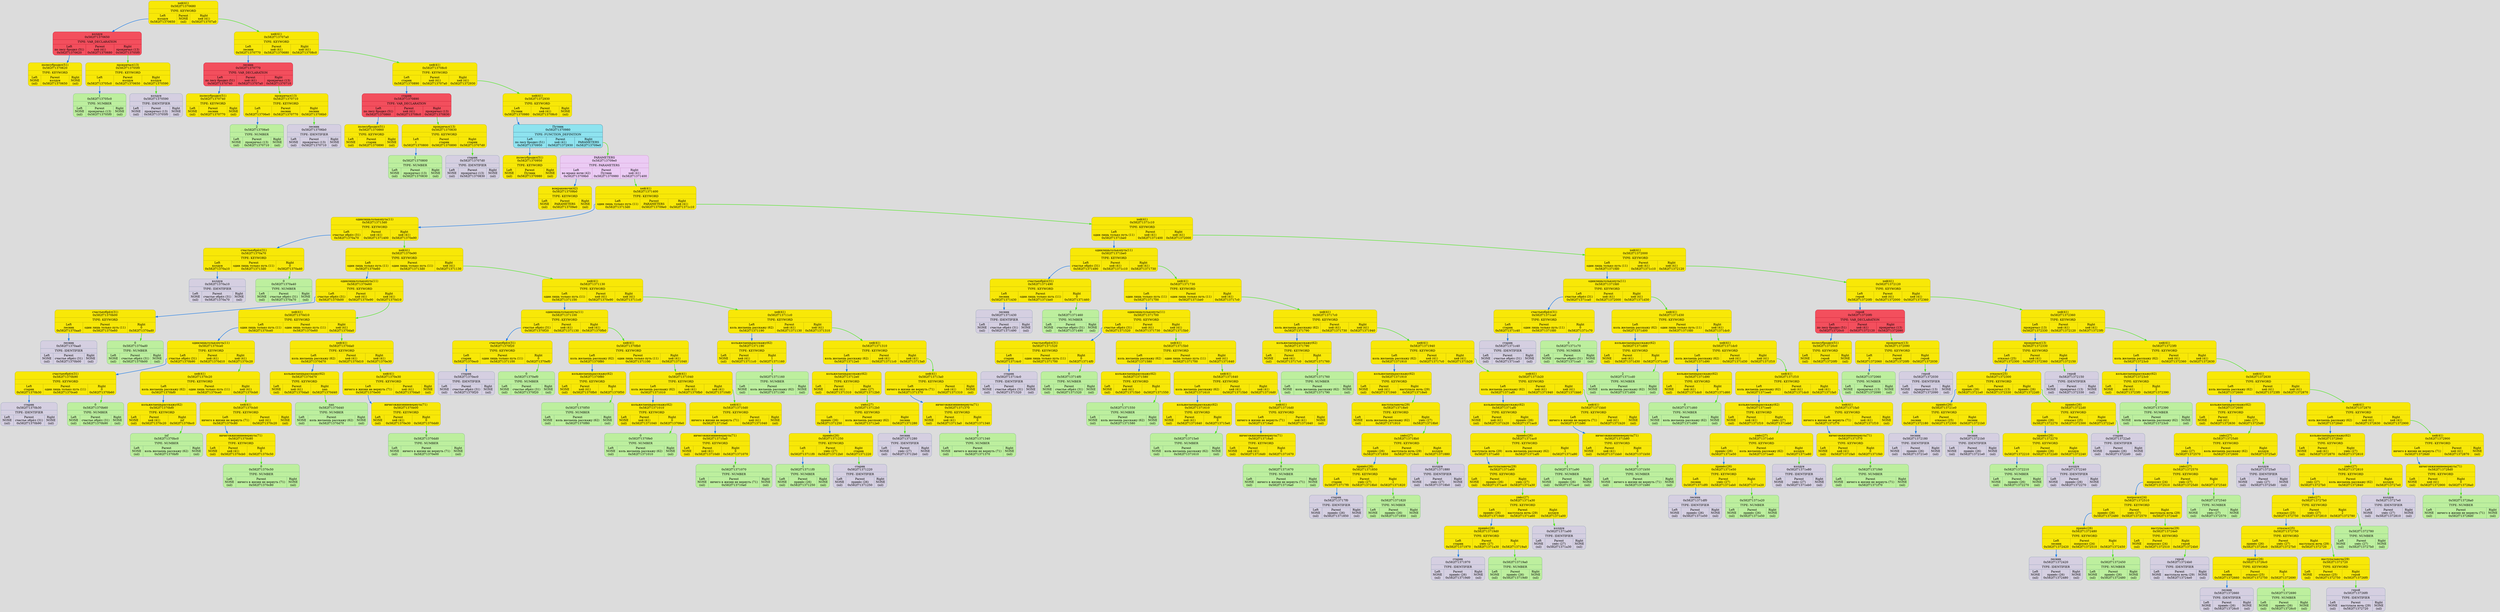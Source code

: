 digraph {
	fontname = "UbuntuMono";
	bgcolor = "#DCDCDC";

	node0x582f71370680 [ shape = Mrecord; style = filled; fillcolor = "#F8E807"; color = "#B6AA05"; fontcolor = "#000000"; label = " { хей (41)\n0x582f71370680 | TYPE: KEYWORD| { <left> Left\nколдун\n0x582f71370650 | Parent\nNONE\n(nil) | <right> Right\nхей (41)\n0x582f713707a0 } } "; ];
	node0x582f71370680:<left> -> node0x582f71370650 [ style = "bold"; color = "#187AE8"; label = ""; ];
	node0x582f71370650 [ shape = Mrecord; style = filled; fillcolor = "#F34F5D"; color = "#BD132F"; fontcolor = "#000000"; label = " { колдун\n0x582f71370650 | TYPE: VAR_DECLARATION| { <left> Left\nпо лесу бродил (51)\n0x582f71370620 | Parent\nхей (41)\n0x582f71370680 | <right> Right\nпрокричал (13)\n0x582f713705f0 } } "; ];
	node0x582f71370650:<left> -> node0x582f71370620 [ style = "bold"; color = "#187AE8"; label = ""; ];
	node0x582f71370620 [ shape = Mrecord; style = filled; fillcolor = "#F8E807"; color = "#B6AA05"; fontcolor = "#000000"; label = " { по лесу бродил (51)\n0x582f71370620 | TYPE: KEYWORD| { <left> Left\nNONE\n(nil) | Parent\nколдун\n0x582f71370650 | <right> Right\nNONE\n(nil) } } "; ];
	node0x582f713705f0 [ shape = Mrecord; style = filled; fillcolor = "#F8E807"; color = "#B6AA05"; fontcolor = "#000000"; label = " { прокричал (13)\n0x582f713705f0 | TYPE: KEYWORD| { <left> Left\n1\n0x582f713705c0 | Parent\nколдун\n0x582f71370650 | <right> Right\nколдун\n0x582f71370590 } } "; ];
	node0x582f713705f0:<left> -> node0x582f713705c0 [ style = "bold"; color = "#187AE8"; label = ""; ];
	node0x582f713705c0 [ shape = Mrecord; style = filled; fillcolor = "#BDEF9E"; color = "#74AF80"; fontcolor = "#000000"; label = " { 1\n0x582f713705c0 | TYPE: NUMBER| { <left> Left\nNONE\n(nil) | Parent\nпрокричал (13)\n0x582f713705f0 | <right> Right\nNONE\n(nil) } } "; ];
	node0x582f71370590 [ shape = Mrecord; style = filled; fillcolor = "#D5CFE1"; color = "#8797b2"; fontcolor = "#000000"; label = " { колдун\n0x582f71370590 | TYPE: IDENTIFIER| { <left> Left\nNONE\n(nil) | Parent\nпрокричал (13)\n0x582f713705f0 | <right> Right\nNONE\n(nil) } } "; ];
	node0x582f713705f0:<right> -> node0x582f71370590 [ style = "bold"; color = "#48E818"; label = ""; ];
	node0x582f71370650:<right> -> node0x582f713705f0 [ style = "bold"; color = "#48E818"; label = ""; ];
	node0x582f713707a0 [ shape = Mrecord; style = filled; fillcolor = "#F8E807"; color = "#B6AA05"; fontcolor = "#000000"; label = " { хей (41)\n0x582f713707a0 | TYPE: KEYWORD| { <left> Left\nлесник\n0x582f71370770 | Parent\nхей (41)\n0x582f71370680 | <right> Right\nхей (41)\n0x582f713708c0 } } "; ];
	node0x582f713707a0:<left> -> node0x582f71370770 [ style = "bold"; color = "#187AE8"; label = ""; ];
	node0x582f71370770 [ shape = Mrecord; style = filled; fillcolor = "#F34F5D"; color = "#BD132F"; fontcolor = "#000000"; label = " { лесник\n0x582f71370770 | TYPE: VAR_DECLARATION| { <left> Left\nпо лесу бродил (51)\n0x582f71370740 | Parent\nхей (41)\n0x582f713707a0 | <right> Right\nпрокричал (13)\n0x582f71370710 } } "; ];
	node0x582f71370770:<left> -> node0x582f71370740 [ style = "bold"; color = "#187AE8"; label = ""; ];
	node0x582f71370740 [ shape = Mrecord; style = filled; fillcolor = "#F8E807"; color = "#B6AA05"; fontcolor = "#000000"; label = " { по лесу бродил (51)\n0x582f71370740 | TYPE: KEYWORD| { <left> Left\nNONE\n(nil) | Parent\nлесник\n0x582f71370770 | <right> Right\nNONE\n(nil) } } "; ];
	node0x582f71370710 [ shape = Mrecord; style = filled; fillcolor = "#F8E807"; color = "#B6AA05"; fontcolor = "#000000"; label = " { прокричал (13)\n0x582f71370710 | TYPE: KEYWORD| { <left> Left\n2\n0x582f713706e0 | Parent\nлесник\n0x582f71370770 | <right> Right\nлесник\n0x582f713706b0 } } "; ];
	node0x582f71370710:<left> -> node0x582f713706e0 [ style = "bold"; color = "#187AE8"; label = ""; ];
	node0x582f713706e0 [ shape = Mrecord; style = filled; fillcolor = "#BDEF9E"; color = "#74AF80"; fontcolor = "#000000"; label = " { 2\n0x582f713706e0 | TYPE: NUMBER| { <left> Left\nNONE\n(nil) | Parent\nпрокричал (13)\n0x582f71370710 | <right> Right\nNONE\n(nil) } } "; ];
	node0x582f713706b0 [ shape = Mrecord; style = filled; fillcolor = "#D5CFE1"; color = "#8797b2"; fontcolor = "#000000"; label = " { лесник\n0x582f713706b0 | TYPE: IDENTIFIER| { <left> Left\nNONE\n(nil) | Parent\nпрокричал (13)\n0x582f71370710 | <right> Right\nNONE\n(nil) } } "; ];
	node0x582f71370710:<right> -> node0x582f713706b0 [ style = "bold"; color = "#48E818"; label = ""; ];
	node0x582f71370770:<right> -> node0x582f71370710 [ style = "bold"; color = "#48E818"; label = ""; ];
	node0x582f713708c0 [ shape = Mrecord; style = filled; fillcolor = "#F8E807"; color = "#B6AA05"; fontcolor = "#000000"; label = " { хей (41)\n0x582f713708c0 | TYPE: KEYWORD| { <left> Left\nстарик\n0x582f71370890 | Parent\nхей (41)\n0x582f713707a0 | <right> Right\nхей (41)\n0x582f71372930 } } "; ];
	node0x582f713708c0:<left> -> node0x582f71370890 [ style = "bold"; color = "#187AE8"; label = ""; ];
	node0x582f71370890 [ shape = Mrecord; style = filled; fillcolor = "#F34F5D"; color = "#BD132F"; fontcolor = "#000000"; label = " { старик\n0x582f71370890 | TYPE: VAR_DECLARATION| { <left> Left\nпо лесу бродил (51)\n0x582f71370860 | Parent\nхей (41)\n0x582f713708c0 | <right> Right\nпрокричал (13)\n0x582f71370830 } } "; ];
	node0x582f71370890:<left> -> node0x582f71370860 [ style = "bold"; color = "#187AE8"; label = ""; ];
	node0x582f71370860 [ shape = Mrecord; style = filled; fillcolor = "#F8E807"; color = "#B6AA05"; fontcolor = "#000000"; label = " { по лесу бродил (51)\n0x582f71370860 | TYPE: KEYWORD| { <left> Left\nNONE\n(nil) | Parent\nстарик\n0x582f71370890 | <right> Right\nNONE\n(nil) } } "; ];
	node0x582f71370830 [ shape = Mrecord; style = filled; fillcolor = "#F8E807"; color = "#B6AA05"; fontcolor = "#000000"; label = " { прокричал (13)\n0x582f71370830 | TYPE: KEYWORD| { <left> Left\n1\n0x582f71370800 | Parent\nстарик\n0x582f71370890 | <right> Right\nстарик\n0x582f713707d0 } } "; ];
	node0x582f71370830:<left> -> node0x582f71370800 [ style = "bold"; color = "#187AE8"; label = ""; ];
	node0x582f71370800 [ shape = Mrecord; style = filled; fillcolor = "#BDEF9E"; color = "#74AF80"; fontcolor = "#000000"; label = " { 1\n0x582f71370800 | TYPE: NUMBER| { <left> Left\nNONE\n(nil) | Parent\nпрокричал (13)\n0x582f71370830 | <right> Right\nNONE\n(nil) } } "; ];
	node0x582f713707d0 [ shape = Mrecord; style = filled; fillcolor = "#D5CFE1"; color = "#8797b2"; fontcolor = "#000000"; label = " { старик\n0x582f713707d0 | TYPE: IDENTIFIER| { <left> Left\nNONE\n(nil) | Parent\nпрокричал (13)\n0x582f71370830 | <right> Right\nNONE\n(nil) } } "; ];
	node0x582f71370830:<right> -> node0x582f713707d0 [ style = "bold"; color = "#48E818"; label = ""; ];
	node0x582f71370890:<right> -> node0x582f71370830 [ style = "bold"; color = "#48E818"; label = ""; ];
	node0x582f71372930 [ shape = Mrecord; style = filled; fillcolor = "#F8E807"; color = "#B6AA05"; fontcolor = "#000000"; label = " { хей (41)\n0x582f71372930 | TYPE: KEYWORD| { <left> Left\nПутник\n0x582f71370980 | Parent\nхей (41)\n0x582f713708c0 | <right> Right\nNONE\n(nil) } } "; ];
	node0x582f71372930:<left> -> node0x582f71370980 [ style = "bold"; color = "#187AE8"; label = ""; ];
	node0x582f71370980 [ shape = Mrecord; style = filled; fillcolor = "#8EE3EF"; color = "#37718E"; fontcolor = "#000000"; label = " { Путник\n0x582f71370980 | TYPE: FUNCTION_DEFINITION| { <left> Left\nпо лесу бродил (51)\n0x582f71370950 | Parent\nхей (41)\n0x582f71372930 | <right> Right\nPARAMETERS\n0x582f713709e0 } } "; ];
	node0x582f71370980:<left> -> node0x582f71370950 [ style = "bold"; color = "#187AE8"; label = ""; ];
	node0x582f71370950 [ shape = Mrecord; style = filled; fillcolor = "#F8E807"; color = "#B6AA05"; fontcolor = "#000000"; label = " { по лесу бродил (51)\n0x582f71370950 | TYPE: KEYWORD| { <left> Left\nNONE\n(nil) | Parent\nПутник\n0x582f71370980 | <right> Right\nNONE\n(nil) } } "; ];
	node0x582f713709e0 [ shape = Mrecord; style = filled; fillcolor = "#EBCBF4"; color = "#C986C3"; fontcolor = "#000000"; label = " { PARAMETERS\n0x582f713709e0 | TYPE: PARAMETERS| { <left> Left\nво мраке ночи (42)\n0x582f713709b0 | Parent\nПутник\n0x582f71370980 | <right> Right\nхей (41)\n0x582f71371400 } } "; ];
	node0x582f713709e0:<left> -> node0x582f713709b0 [ style = "bold"; color = "#187AE8"; label = ""; ];
	node0x582f713709b0 [ shape = Mrecord; style = filled; fillcolor = "#F8E807"; color = "#B6AA05"; fontcolor = "#000000"; label = " { во мраке ночи (42)\n0x582f713709b0 | TYPE: KEYWORD| { <left> Left\nNONE\n(nil) | Parent\nPARAMETERS\n0x582f713709e0 | <right> Right\nNONE\n(nil) } } "; ];
	node0x582f71371400 [ shape = Mrecord; style = filled; fillcolor = "#F8E807"; color = "#B6AA05"; fontcolor = "#000000"; label = " { хей (41)\n0x582f71371400 | TYPE: KEYWORD| { <left> Left\nодин лишь только путь (11)\n0x582f713713d0 | Parent\nPARAMETERS\n0x582f713709e0 | <right> Right\nхей (41)\n0x582f71371c10 } } "; ];
	node0x582f71371400:<left> -> node0x582f713713d0 [ style = "bold"; color = "#187AE8"; label = ""; ];
	node0x582f713713d0 [ shape = Mrecord; style = filled; fillcolor = "#F8E807"; color = "#B6AA05"; fontcolor = "#000000"; label = " { один лишь только путь (11)\n0x582f713713d0 | TYPE: KEYWORD| { <left> Left\nсчастье обрёл (31)\n0x582f71370a70 | Parent\nхей (41)\n0x582f71371400 | <right> Right\nхей (41)\n0x582f71370e90 } } "; ];
	node0x582f713713d0:<left> -> node0x582f71370a70 [ style = "bold"; color = "#187AE8"; label = ""; ];
	node0x582f71370a70 [ shape = Mrecord; style = filled; fillcolor = "#F8E807"; color = "#B6AA05"; fontcolor = "#000000"; label = " { счастье обрёл (31)\n0x582f71370a70 | TYPE: KEYWORD| { <left> Left\nколдун\n0x582f71370a10 | Parent\nодин лишь только путь (11)\n0x582f713713d0 | <right> Right\n0\n0x582f71370a40 } } "; ];
	node0x582f71370a70:<left> -> node0x582f71370a10 [ style = "bold"; color = "#187AE8"; label = ""; ];
	node0x582f71370a10 [ shape = Mrecord; style = filled; fillcolor = "#D5CFE1"; color = "#8797b2"; fontcolor = "#000000"; label = " { колдун\n0x582f71370a10 | TYPE: IDENTIFIER| { <left> Left\nNONE\n(nil) | Parent\nсчастье обрёл (31)\n0x582f71370a70 | <right> Right\nNONE\n(nil) } } "; ];
	node0x582f71370a40 [ shape = Mrecord; style = filled; fillcolor = "#BDEF9E"; color = "#74AF80"; fontcolor = "#000000"; label = " { 0\n0x582f71370a40 | TYPE: NUMBER| { <left> Left\nNONE\n(nil) | Parent\nсчастье обрёл (31)\n0x582f71370a70 | <right> Right\nNONE\n(nil) } } "; ];
	node0x582f71370a70:<right> -> node0x582f71370a40 [ style = "bold"; color = "#48E818"; label = ""; ];
	node0x582f71370e90 [ shape = Mrecord; style = filled; fillcolor = "#F8E807"; color = "#B6AA05"; fontcolor = "#000000"; label = " { хей (41)\n0x582f71370e90 | TYPE: KEYWORD| { <left> Left\nодин лишь только путь (11)\n0x582f71370e60 | Parent\nодин лишь только путь (11)\n0x582f713713d0 | <right> Right\nхей (41)\n0x582f71371130 } } "; ];
	node0x582f71370e90:<left> -> node0x582f71370e60 [ style = "bold"; color = "#187AE8"; label = ""; ];
	node0x582f71370e60 [ shape = Mrecord; style = filled; fillcolor = "#F8E807"; color = "#B6AA05"; fontcolor = "#000000"; label = " { один лишь только путь (11)\n0x582f71370e60 | TYPE: KEYWORD| { <left> Left\nсчастье обрёл (31)\n0x582f71370b00 | Parent\nхей (41)\n0x582f71370e90 | <right> Right\nхей (41)\n0x582f71370d10 } } "; ];
	node0x582f71370e60:<left> -> node0x582f71370b00 [ style = "bold"; color = "#187AE8"; label = ""; ];
	node0x582f71370b00 [ shape = Mrecord; style = filled; fillcolor = "#F8E807"; color = "#B6AA05"; fontcolor = "#000000"; label = " { счастье обрёл (31)\n0x582f71370b00 | TYPE: KEYWORD| { <left> Left\nлесник\n0x582f71370aa0 | Parent\nодин лишь только путь (11)\n0x582f71370e60 | <right> Right\n0\n0x582f71370ad0 } } "; ];
	node0x582f71370b00:<left> -> node0x582f71370aa0 [ style = "bold"; color = "#187AE8"; label = ""; ];
	node0x582f71370aa0 [ shape = Mrecord; style = filled; fillcolor = "#D5CFE1"; color = "#8797b2"; fontcolor = "#000000"; label = " { лесник\n0x582f71370aa0 | TYPE: IDENTIFIER| { <left> Left\nNONE\n(nil) | Parent\nсчастье обрёл (31)\n0x582f71370b00 | <right> Right\nNONE\n(nil) } } "; ];
	node0x582f71370ad0 [ shape = Mrecord; style = filled; fillcolor = "#BDEF9E"; color = "#74AF80"; fontcolor = "#000000"; label = " { 0\n0x582f71370ad0 | TYPE: NUMBER| { <left> Left\nNONE\n(nil) | Parent\nсчастье обрёл (31)\n0x582f71370b00 | <right> Right\nNONE\n(nil) } } "; ];
	node0x582f71370b00:<right> -> node0x582f71370ad0 [ style = "bold"; color = "#48E818"; label = ""; ];
	node0x582f71370d10 [ shape = Mrecord; style = filled; fillcolor = "#F8E807"; color = "#B6AA05"; fontcolor = "#000000"; label = " { хей (41)\n0x582f71370d10 | TYPE: KEYWORD| { <left> Left\nодин лишь только путь (11)\n0x582f71370ce0 | Parent\nодин лишь только путь (11)\n0x582f71370e60 | <right> Right\nхей (41)\n0x582f71370da0 } } "; ];
	node0x582f71370d10:<left> -> node0x582f71370ce0 [ style = "bold"; color = "#187AE8"; label = ""; ];
	node0x582f71370ce0 [ shape = Mrecord; style = filled; fillcolor = "#F8E807"; color = "#B6AA05"; fontcolor = "#000000"; label = " { один лишь только путь (11)\n0x582f71370ce0 | TYPE: KEYWORD| { <left> Left\nсчастье обрёл (31)\n0x582f71370b90 | Parent\nхей (41)\n0x582f71370d10 | <right> Right\nхей (41)\n0x582f71370c20 } } "; ];
	node0x582f71370ce0:<left> -> node0x582f71370b90 [ style = "bold"; color = "#187AE8"; label = ""; ];
	node0x582f71370b90 [ shape = Mrecord; style = filled; fillcolor = "#F8E807"; color = "#B6AA05"; fontcolor = "#000000"; label = " { счастье обрёл (31)\n0x582f71370b90 | TYPE: KEYWORD| { <left> Left\nстарик\n0x582f71370b30 | Parent\nодин лишь только путь (11)\n0x582f71370ce0 | <right> Right\n0\n0x582f71370b60 } } "; ];
	node0x582f71370b90:<left> -> node0x582f71370b30 [ style = "bold"; color = "#187AE8"; label = ""; ];
	node0x582f71370b30 [ shape = Mrecord; style = filled; fillcolor = "#D5CFE1"; color = "#8797b2"; fontcolor = "#000000"; label = " { старик\n0x582f71370b30 | TYPE: IDENTIFIER| { <left> Left\nNONE\n(nil) | Parent\nсчастье обрёл (31)\n0x582f71370b90 | <right> Right\nNONE\n(nil) } } "; ];
	node0x582f71370b60 [ shape = Mrecord; style = filled; fillcolor = "#BDEF9E"; color = "#74AF80"; fontcolor = "#000000"; label = " { 0\n0x582f71370b60 | TYPE: NUMBER| { <left> Left\nNONE\n(nil) | Parent\nсчастье обрёл (31)\n0x582f71370b90 | <right> Right\nNONE\n(nil) } } "; ];
	node0x582f71370b90:<right> -> node0x582f71370b60 [ style = "bold"; color = "#48E818"; label = ""; ];
	node0x582f71370c20 [ shape = Mrecord; style = filled; fillcolor = "#F8E807"; color = "#B6AA05"; fontcolor = "#000000"; label = " { хей (41)\n0x582f71370c20 | TYPE: KEYWORD| { <left> Left\nколь желаешь расскажу (62)\n0x582f71370bf0 | Parent\nодин лишь только путь (11)\n0x582f71370ce0 | <right> Right\nхей (41)\n0x582f71370cb0 } } "; ];
	node0x582f71370c20:<left> -> node0x582f71370bf0 [ style = "bold"; color = "#187AE8"; label = ""; ];
	node0x582f71370bf0 [ shape = Mrecord; style = filled; fillcolor = "#F8E807"; color = "#B6AA05"; fontcolor = "#000000"; label = " { коль желаешь расскажу (62)\n0x582f71370bf0 | TYPE: KEYWORD| { <left> Left\nNONE\n(nil) | Parent\nхей (41)\n0x582f71370c20 | <right> Right\ninf\n0x582f71370bc0 } } "; ];
	node0x582f71370bc0 [ shape = Mrecord; style = filled; fillcolor = "#BDEF9E"; color = "#74AF80"; fontcolor = "#000000"; label = " { inf\n0x582f71370bc0 | TYPE: NUMBER| { <left> Left\nNONE\n(nil) | Parent\nколь желаешь расскажу (62)\n0x582f71370bf0 | <right> Right\nNONE\n(nil) } } "; ];
	node0x582f71370bf0:<right> -> node0x582f71370bc0 [ style = "bold"; color = "#48E818"; label = ""; ];
	node0x582f71370cb0 [ shape = Mrecord; style = filled; fillcolor = "#F8E807"; color = "#B6AA05"; fontcolor = "#000000"; label = " { хей (41)\n0x582f71370cb0 | TYPE: KEYWORD| { <left> Left\nничего в жизни не вернуть (71)\n0x582f71370c80 | Parent\nхей (41)\n0x582f71370c20 | <right> Right\nNONE\n(nil) } } "; ];
	node0x582f71370cb0:<left> -> node0x582f71370c80 [ style = "bold"; color = "#187AE8"; label = ""; ];
	node0x582f71370c80 [ shape = Mrecord; style = filled; fillcolor = "#F8E807"; color = "#B6AA05"; fontcolor = "#000000"; label = " { ничего в жизни не вернуть (71)\n0x582f71370c80 | TYPE: KEYWORD| { <left> Left\nNONE\n(nil) | Parent\nхей (41)\n0x582f71370cb0 | <right> Right\n0\n0x582f71370c50 } } "; ];
	node0x582f71370c50 [ shape = Mrecord; style = filled; fillcolor = "#BDEF9E"; color = "#74AF80"; fontcolor = "#000000"; label = " { 0\n0x582f71370c50 | TYPE: NUMBER| { <left> Left\nNONE\n(nil) | Parent\nничего в жизни не вернуть (71)\n0x582f71370c80 | <right> Right\nNONE\n(nil) } } "; ];
	node0x582f71370c80:<right> -> node0x582f71370c50 [ style = "bold"; color = "#48E818"; label = ""; ];
	node0x582f71370c20:<right> -> node0x582f71370cb0 [ style = "bold"; color = "#48E818"; label = ""; ];
	node0x582f71370ce0:<right> -> node0x582f71370c20 [ style = "bold"; color = "#48E818"; label = ""; ];
	node0x582f71370da0 [ shape = Mrecord; style = filled; fillcolor = "#F8E807"; color = "#B6AA05"; fontcolor = "#000000"; label = " { хей (41)\n0x582f71370da0 | TYPE: KEYWORD| { <left> Left\nколь желаешь расскажу (62)\n0x582f71370d70 | Parent\nхей (41)\n0x582f71370d10 | <right> Right\nхей (41)\n0x582f71370e30 } } "; ];
	node0x582f71370da0:<left> -> node0x582f71370d70 [ style = "bold"; color = "#187AE8"; label = ""; ];
	node0x582f71370d70 [ shape = Mrecord; style = filled; fillcolor = "#F8E807"; color = "#B6AA05"; fontcolor = "#000000"; label = " { коль желаешь расскажу (62)\n0x582f71370d70 | TYPE: KEYWORD| { <left> Left\nNONE\n(nil) | Parent\nхей (41)\n0x582f71370da0 | <right> Right\nnan\n0x582f71370d40 } } "; ];
	node0x582f71370d40 [ shape = Mrecord; style = filled; fillcolor = "#BDEF9E"; color = "#74AF80"; fontcolor = "#000000"; label = " { nan\n0x582f71370d40 | TYPE: NUMBER| { <left> Left\nNONE\n(nil) | Parent\nколь желаешь расскажу (62)\n0x582f71370d70 | <right> Right\nNONE\n(nil) } } "; ];
	node0x582f71370d70:<right> -> node0x582f71370d40 [ style = "bold"; color = "#48E818"; label = ""; ];
	node0x582f71370e30 [ shape = Mrecord; style = filled; fillcolor = "#F8E807"; color = "#B6AA05"; fontcolor = "#000000"; label = " { хей (41)\n0x582f71370e30 | TYPE: KEYWORD| { <left> Left\nничего в жизни не вернуть (71)\n0x582f71370e00 | Parent\nхей (41)\n0x582f71370da0 | <right> Right\nNONE\n(nil) } } "; ];
	node0x582f71370e30:<left> -> node0x582f71370e00 [ style = "bold"; color = "#187AE8"; label = ""; ];
	node0x582f71370e00 [ shape = Mrecord; style = filled; fillcolor = "#F8E807"; color = "#B6AA05"; fontcolor = "#000000"; label = " { ничего в жизни не вернуть (71)\n0x582f71370e00 | TYPE: KEYWORD| { <left> Left\nNONE\n(nil) | Parent\nхей (41)\n0x582f71370e30 | <right> Right\n0\n0x582f71370dd0 } } "; ];
	node0x582f71370dd0 [ shape = Mrecord; style = filled; fillcolor = "#BDEF9E"; color = "#74AF80"; fontcolor = "#000000"; label = " { 0\n0x582f71370dd0 | TYPE: NUMBER| { <left> Left\nNONE\n(nil) | Parent\nничего в жизни не вернуть (71)\n0x582f71370e00 | <right> Right\nNONE\n(nil) } } "; ];
	node0x582f71370e00:<right> -> node0x582f71370dd0 [ style = "bold"; color = "#48E818"; label = ""; ];
	node0x582f71370da0:<right> -> node0x582f71370e30 [ style = "bold"; color = "#48E818"; label = ""; ];
	node0x582f71370d10:<right> -> node0x582f71370da0 [ style = "bold"; color = "#48E818"; label = ""; ];
	node0x582f71370e60:<right> -> node0x582f71370d10 [ style = "bold"; color = "#48E818"; label = ""; ];
	node0x582f71371130 [ shape = Mrecord; style = filled; fillcolor = "#F8E807"; color = "#B6AA05"; fontcolor = "#000000"; label = " { хей (41)\n0x582f71371130 | TYPE: KEYWORD| { <left> Left\nодин лишь только путь (11)\n0x582f71371100 | Parent\nхей (41)\n0x582f71370e90 | <right> Right\nхей (41)\n0x582f713711c0 } } "; ];
	node0x582f71371130:<left> -> node0x582f71371100 [ style = "bold"; color = "#187AE8"; label = ""; ];
	node0x582f71371100 [ shape = Mrecord; style = filled; fillcolor = "#F8E807"; color = "#B6AA05"; fontcolor = "#000000"; label = " { один лишь только путь (11)\n0x582f71371100 | TYPE: KEYWORD| { <left> Left\nсчастье обрёл (31)\n0x582f71370f20 | Parent\nхей (41)\n0x582f71371130 | <right> Right\nхей (41)\n0x582f71370fb0 } } "; ];
	node0x582f71371100:<left> -> node0x582f71370f20 [ style = "bold"; color = "#187AE8"; label = ""; ];
	node0x582f71370f20 [ shape = Mrecord; style = filled; fillcolor = "#F8E807"; color = "#B6AA05"; fontcolor = "#000000"; label = " { счастье обрёл (31)\n0x582f71370f20 | TYPE: KEYWORD| { <left> Left\nстарик\n0x582f71370ec0 | Parent\nодин лишь только путь (11)\n0x582f71371100 | <right> Right\n0\n0x582f71370ef0 } } "; ];
	node0x582f71370f20:<left> -> node0x582f71370ec0 [ style = "bold"; color = "#187AE8"; label = ""; ];
	node0x582f71370ec0 [ shape = Mrecord; style = filled; fillcolor = "#D5CFE1"; color = "#8797b2"; fontcolor = "#000000"; label = " { старик\n0x582f71370ec0 | TYPE: IDENTIFIER| { <left> Left\nNONE\n(nil) | Parent\nсчастье обрёл (31)\n0x582f71370f20 | <right> Right\nNONE\n(nil) } } "; ];
	node0x582f71370ef0 [ shape = Mrecord; style = filled; fillcolor = "#BDEF9E"; color = "#74AF80"; fontcolor = "#000000"; label = " { 0\n0x582f71370ef0 | TYPE: NUMBER| { <left> Left\nNONE\n(nil) | Parent\nсчастье обрёл (31)\n0x582f71370f20 | <right> Right\nNONE\n(nil) } } "; ];
	node0x582f71370f20:<right> -> node0x582f71370ef0 [ style = "bold"; color = "#48E818"; label = ""; ];
	node0x582f71370fb0 [ shape = Mrecord; style = filled; fillcolor = "#F8E807"; color = "#B6AA05"; fontcolor = "#000000"; label = " { хей (41)\n0x582f71370fb0 | TYPE: KEYWORD| { <left> Left\nколь желаешь расскажу (62)\n0x582f71370f80 | Parent\nодин лишь только путь (11)\n0x582f71371100 | <right> Right\nхей (41)\n0x582f71371040 } } "; ];
	node0x582f71370fb0:<left> -> node0x582f71370f80 [ style = "bold"; color = "#187AE8"; label = ""; ];
	node0x582f71370f80 [ shape = Mrecord; style = filled; fillcolor = "#F8E807"; color = "#B6AA05"; fontcolor = "#000000"; label = " { коль желаешь расскажу (62)\n0x582f71370f80 | TYPE: KEYWORD| { <left> Left\nNONE\n(nil) | Parent\nхей (41)\n0x582f71370fb0 | <right> Right\n1\n0x582f71370f50 } } "; ];
	node0x582f71370f50 [ shape = Mrecord; style = filled; fillcolor = "#BDEF9E"; color = "#74AF80"; fontcolor = "#000000"; label = " { 1\n0x582f71370f50 | TYPE: NUMBER| { <left> Left\nNONE\n(nil) | Parent\nколь желаешь расскажу (62)\n0x582f71370f80 | <right> Right\nNONE\n(nil) } } "; ];
	node0x582f71370f80:<right> -> node0x582f71370f50 [ style = "bold"; color = "#48E818"; label = ""; ];
	node0x582f71371040 [ shape = Mrecord; style = filled; fillcolor = "#F8E807"; color = "#B6AA05"; fontcolor = "#000000"; label = " { хей (41)\n0x582f71371040 | TYPE: KEYWORD| { <left> Left\nколь желаешь расскажу (62)\n0x582f71371010 | Parent\nхей (41)\n0x582f71370fb0 | <right> Right\nхей (41)\n0x582f713710d0 } } "; ];
	node0x582f71371040:<left> -> node0x582f71371010 [ style = "bold"; color = "#187AE8"; label = ""; ];
	node0x582f71371010 [ shape = Mrecord; style = filled; fillcolor = "#F8E807"; color = "#B6AA05"; fontcolor = "#000000"; label = " { коль желаешь расскажу (62)\n0x582f71371010 | TYPE: KEYWORD| { <left> Left\nNONE\n(nil) | Parent\nхей (41)\n0x582f71371040 | <right> Right\n0\n0x582f71370fe0 } } "; ];
	node0x582f71370fe0 [ shape = Mrecord; style = filled; fillcolor = "#BDEF9E"; color = "#74AF80"; fontcolor = "#000000"; label = " { 0\n0x582f71370fe0 | TYPE: NUMBER| { <left> Left\nNONE\n(nil) | Parent\nколь желаешь расскажу (62)\n0x582f71371010 | <right> Right\nNONE\n(nil) } } "; ];
	node0x582f71371010:<right> -> node0x582f71370fe0 [ style = "bold"; color = "#48E818"; label = ""; ];
	node0x582f713710d0 [ shape = Mrecord; style = filled; fillcolor = "#F8E807"; color = "#B6AA05"; fontcolor = "#000000"; label = " { хей (41)\n0x582f713710d0 | TYPE: KEYWORD| { <left> Left\nничего в жизни не вернуть (71)\n0x582f713710a0 | Parent\nхей (41)\n0x582f71371040 | <right> Right\nNONE\n(nil) } } "; ];
	node0x582f713710d0:<left> -> node0x582f713710a0 [ style = "bold"; color = "#187AE8"; label = ""; ];
	node0x582f713710a0 [ shape = Mrecord; style = filled; fillcolor = "#F8E807"; color = "#B6AA05"; fontcolor = "#000000"; label = " { ничего в жизни не вернуть (71)\n0x582f713710a0 | TYPE: KEYWORD| { <left> Left\nNONE\n(nil) | Parent\nхей (41)\n0x582f713710d0 | <right> Right\n0\n0x582f71371070 } } "; ];
	node0x582f71371070 [ shape = Mrecord; style = filled; fillcolor = "#BDEF9E"; color = "#74AF80"; fontcolor = "#000000"; label = " { 0\n0x582f71371070 | TYPE: NUMBER| { <left> Left\nNONE\n(nil) | Parent\nничего в жизни не вернуть (71)\n0x582f713710a0 | <right> Right\nNONE\n(nil) } } "; ];
	node0x582f713710a0:<right> -> node0x582f71371070 [ style = "bold"; color = "#48E818"; label = ""; ];
	node0x582f71371040:<right> -> node0x582f713710d0 [ style = "bold"; color = "#48E818"; label = ""; ];
	node0x582f71370fb0:<right> -> node0x582f71371040 [ style = "bold"; color = "#48E818"; label = ""; ];
	node0x582f71371100:<right> -> node0x582f71370fb0 [ style = "bold"; color = "#48E818"; label = ""; ];
	node0x582f713711c0 [ shape = Mrecord; style = filled; fillcolor = "#F8E807"; color = "#B6AA05"; fontcolor = "#000000"; label = " { хей (41)\n0x582f713711c0 | TYPE: KEYWORD| { <left> Left\nколь желаешь расскажу (62)\n0x582f71371190 | Parent\nхей (41)\n0x582f71371130 | <right> Right\nхей (41)\n0x582f71371310 } } "; ];
	node0x582f713711c0:<left> -> node0x582f71371190 [ style = "bold"; color = "#187AE8"; label = ""; ];
	node0x582f71371190 [ shape = Mrecord; style = filled; fillcolor = "#F8E807"; color = "#B6AA05"; fontcolor = "#000000"; label = " { коль желаешь расскажу (62)\n0x582f71371190 | TYPE: KEYWORD| { <left> Left\nNONE\n(nil) | Parent\nхей (41)\n0x582f713711c0 | <right> Right\n1\n0x582f71371160 } } "; ];
	node0x582f71371160 [ shape = Mrecord; style = filled; fillcolor = "#BDEF9E"; color = "#74AF80"; fontcolor = "#000000"; label = " { 1\n0x582f71371160 | TYPE: NUMBER| { <left> Left\nNONE\n(nil) | Parent\nколь желаешь расскажу (62)\n0x582f71371190 | <right> Right\nNONE\n(nil) } } "; ];
	node0x582f71371190:<right> -> node0x582f71371160 [ style = "bold"; color = "#48E818"; label = ""; ];
	node0x582f71371310 [ shape = Mrecord; style = filled; fillcolor = "#F8E807"; color = "#B6AA05"; fontcolor = "#000000"; label = " { хей (41)\n0x582f71371310 | TYPE: KEYWORD| { <left> Left\nколь желаешь расскажу (62)\n0x582f713712e0 | Parent\nхей (41)\n0x582f713711c0 | <right> Right\nхей (41)\n0x582f713713a0 } } "; ];
	node0x582f71371310:<left> -> node0x582f713712e0 [ style = "bold"; color = "#187AE8"; label = ""; ];
	node0x582f713712e0 [ shape = Mrecord; style = filled; fillcolor = "#F8E807"; color = "#B6AA05"; fontcolor = "#000000"; label = " { коль желаешь расскажу (62)\n0x582f713712e0 | TYPE: KEYWORD| { <left> Left\nNONE\n(nil) | Parent\nхей (41)\n0x582f71371310 | <right> Right\nунёс (27)\n0x582f713712b0 } } "; ];
	node0x582f713712b0 [ shape = Mrecord; style = filled; fillcolor = "#F8E807"; color = "#B6AA05"; fontcolor = "#000000"; label = " { унёс (27)\n0x582f713712b0 | TYPE: KEYWORD| { <left> Left\nпринёс (26)\n0x582f71371250 | Parent\nколь желаешь расскажу (62)\n0x582f713712e0 | <right> Right\nлесник\n0x582f71371280 } } "; ];
	node0x582f713712b0:<left> -> node0x582f71371250 [ style = "bold"; color = "#187AE8"; label = ""; ];
	node0x582f71371250 [ shape = Mrecord; style = filled; fillcolor = "#F8E807"; color = "#B6AA05"; fontcolor = "#000000"; label = " { принёс (26)\n0x582f71371250 | TYPE: KEYWORD| { <left> Left\n-1\n0x582f713711f0 | Parent\nунёс (27)\n0x582f713712b0 | <right> Right\nстарик\n0x582f71371220 } } "; ];
	node0x582f71371250:<left> -> node0x582f713711f0 [ style = "bold"; color = "#187AE8"; label = ""; ];
	node0x582f713711f0 [ shape = Mrecord; style = filled; fillcolor = "#BDEF9E"; color = "#74AF80"; fontcolor = "#000000"; label = " { -1\n0x582f713711f0 | TYPE: NUMBER| { <left> Left\nNONE\n(nil) | Parent\nпринёс (26)\n0x582f71371250 | <right> Right\nNONE\n(nil) } } "; ];
	node0x582f71371220 [ shape = Mrecord; style = filled; fillcolor = "#D5CFE1"; color = "#8797b2"; fontcolor = "#000000"; label = " { старик\n0x582f71371220 | TYPE: IDENTIFIER| { <left> Left\nNONE\n(nil) | Parent\nпринёс (26)\n0x582f71371250 | <right> Right\nNONE\n(nil) } } "; ];
	node0x582f71371250:<right> -> node0x582f71371220 [ style = "bold"; color = "#48E818"; label = ""; ];
	node0x582f71371280 [ shape = Mrecord; style = filled; fillcolor = "#D5CFE1"; color = "#8797b2"; fontcolor = "#000000"; label = " { лесник\n0x582f71371280 | TYPE: IDENTIFIER| { <left> Left\nNONE\n(nil) | Parent\nунёс (27)\n0x582f713712b0 | <right> Right\nNONE\n(nil) } } "; ];
	node0x582f713712b0:<right> -> node0x582f71371280 [ style = "bold"; color = "#48E818"; label = ""; ];
	node0x582f713712e0:<right> -> node0x582f713712b0 [ style = "bold"; color = "#48E818"; label = ""; ];
	node0x582f713713a0 [ shape = Mrecord; style = filled; fillcolor = "#F8E807"; color = "#B6AA05"; fontcolor = "#000000"; label = " { хей (41)\n0x582f713713a0 | TYPE: KEYWORD| { <left> Left\nничего в жизни не вернуть (71)\n0x582f71371370 | Parent\nхей (41)\n0x582f71371310 | <right> Right\nNONE\n(nil) } } "; ];
	node0x582f713713a0:<left> -> node0x582f71371370 [ style = "bold"; color = "#187AE8"; label = ""; ];
	node0x582f71371370 [ shape = Mrecord; style = filled; fillcolor = "#F8E807"; color = "#B6AA05"; fontcolor = "#000000"; label = " { ничего в жизни не вернуть (71)\n0x582f71371370 | TYPE: KEYWORD| { <left> Left\nNONE\n(nil) | Parent\nхей (41)\n0x582f713713a0 | <right> Right\n0\n0x582f71371340 } } "; ];
	node0x582f71371340 [ shape = Mrecord; style = filled; fillcolor = "#BDEF9E"; color = "#74AF80"; fontcolor = "#000000"; label = " { 0\n0x582f71371340 | TYPE: NUMBER| { <left> Left\nNONE\n(nil) | Parent\nничего в жизни не вернуть (71)\n0x582f71371370 | <right> Right\nNONE\n(nil) } } "; ];
	node0x582f71371370:<right> -> node0x582f71371340 [ style = "bold"; color = "#48E818"; label = ""; ];
	node0x582f71371310:<right> -> node0x582f713713a0 [ style = "bold"; color = "#48E818"; label = ""; ];
	node0x582f713711c0:<right> -> node0x582f71371310 [ style = "bold"; color = "#48E818"; label = ""; ];
	node0x582f71371130:<right> -> node0x582f713711c0 [ style = "bold"; color = "#48E818"; label = ""; ];
	node0x582f71370e90:<right> -> node0x582f71371130 [ style = "bold"; color = "#48E818"; label = ""; ];
	node0x582f713713d0:<right> -> node0x582f71370e90 [ style = "bold"; color = "#48E818"; label = ""; ];
	node0x582f71371c10 [ shape = Mrecord; style = filled; fillcolor = "#F8E807"; color = "#B6AA05"; fontcolor = "#000000"; label = " { хей (41)\n0x582f71371c10 | TYPE: KEYWORD| { <left> Left\nодин лишь только путь (11)\n0x582f71371be0 | Parent\nхей (41)\n0x582f71371400 | <right> Right\nхей (41)\n0x582f71372000 } } "; ];
	node0x582f71371c10:<left> -> node0x582f71371be0 [ style = "bold"; color = "#187AE8"; label = ""; ];
	node0x582f71371be0 [ shape = Mrecord; style = filled; fillcolor = "#F8E807"; color = "#B6AA05"; fontcolor = "#000000"; label = " { один лишь только путь (11)\n0x582f71371be0 | TYPE: KEYWORD| { <left> Left\nсчастье обрёл (31)\n0x582f71371490 | Parent\nхей (41)\n0x582f71371c10 | <right> Right\nхей (41)\n0x582f71371730 } } "; ];
	node0x582f71371be0:<left> -> node0x582f71371490 [ style = "bold"; color = "#187AE8"; label = ""; ];
	node0x582f71371490 [ shape = Mrecord; style = filled; fillcolor = "#F8E807"; color = "#B6AA05"; fontcolor = "#000000"; label = " { счастье обрёл (31)\n0x582f71371490 | TYPE: KEYWORD| { <left> Left\nлесник\n0x582f71371430 | Parent\nодин лишь только путь (11)\n0x582f71371be0 | <right> Right\n0\n0x582f71371460 } } "; ];
	node0x582f71371490:<left> -> node0x582f71371430 [ style = "bold"; color = "#187AE8"; label = ""; ];
	node0x582f71371430 [ shape = Mrecord; style = filled; fillcolor = "#D5CFE1"; color = "#8797b2"; fontcolor = "#000000"; label = " { лесник\n0x582f71371430 | TYPE: IDENTIFIER| { <left> Left\nNONE\n(nil) | Parent\nсчастье обрёл (31)\n0x582f71371490 | <right> Right\nNONE\n(nil) } } "; ];
	node0x582f71371460 [ shape = Mrecord; style = filled; fillcolor = "#BDEF9E"; color = "#74AF80"; fontcolor = "#000000"; label = " { 0\n0x582f71371460 | TYPE: NUMBER| { <left> Left\nNONE\n(nil) | Parent\nсчастье обрёл (31)\n0x582f71371490 | <right> Right\nNONE\n(nil) } } "; ];
	node0x582f71371490:<right> -> node0x582f71371460 [ style = "bold"; color = "#48E818"; label = ""; ];
	node0x582f71371730 [ shape = Mrecord; style = filled; fillcolor = "#F8E807"; color = "#B6AA05"; fontcolor = "#000000"; label = " { хей (41)\n0x582f71371730 | TYPE: KEYWORD| { <left> Left\nодин лишь только путь (11)\n0x582f71371700 | Parent\nодин лишь только путь (11)\n0x582f71371be0 | <right> Right\nхей (41)\n0x582f713717c0 } } "; ];
	node0x582f71371730:<left> -> node0x582f71371700 [ style = "bold"; color = "#187AE8"; label = ""; ];
	node0x582f71371700 [ shape = Mrecord; style = filled; fillcolor = "#F8E807"; color = "#B6AA05"; fontcolor = "#000000"; label = " { один лишь только путь (11)\n0x582f71371700 | TYPE: KEYWORD| { <left> Left\nсчастье обрёл (31)\n0x582f71371520 | Parent\nхей (41)\n0x582f71371730 | <right> Right\nхей (41)\n0x582f713715b0 } } "; ];
	node0x582f71371700:<left> -> node0x582f71371520 [ style = "bold"; color = "#187AE8"; label = ""; ];
	node0x582f71371520 [ shape = Mrecord; style = filled; fillcolor = "#F8E807"; color = "#B6AA05"; fontcolor = "#000000"; label = " { счастье обрёл (31)\n0x582f71371520 | TYPE: KEYWORD| { <left> Left\nстарик\n0x582f713714c0 | Parent\nодин лишь только путь (11)\n0x582f71371700 | <right> Right\n0\n0x582f713714f0 } } "; ];
	node0x582f71371520:<left> -> node0x582f713714c0 [ style = "bold"; color = "#187AE8"; label = ""; ];
	node0x582f713714c0 [ shape = Mrecord; style = filled; fillcolor = "#D5CFE1"; color = "#8797b2"; fontcolor = "#000000"; label = " { старик\n0x582f713714c0 | TYPE: IDENTIFIER| { <left> Left\nNONE\n(nil) | Parent\nсчастье обрёл (31)\n0x582f71371520 | <right> Right\nNONE\n(nil) } } "; ];
	node0x582f713714f0 [ shape = Mrecord; style = filled; fillcolor = "#BDEF9E"; color = "#74AF80"; fontcolor = "#000000"; label = " { 0\n0x582f713714f0 | TYPE: NUMBER| { <left> Left\nNONE\n(nil) | Parent\nсчастье обрёл (31)\n0x582f71371520 | <right> Right\nNONE\n(nil) } } "; ];
	node0x582f71371520:<right> -> node0x582f713714f0 [ style = "bold"; color = "#48E818"; label = ""; ];
	node0x582f713715b0 [ shape = Mrecord; style = filled; fillcolor = "#F8E807"; color = "#B6AA05"; fontcolor = "#000000"; label = " { хей (41)\n0x582f713715b0 | TYPE: KEYWORD| { <left> Left\nколь желаешь расскажу (62)\n0x582f71371580 | Parent\nодин лишь только путь (11)\n0x582f71371700 | <right> Right\nхей (41)\n0x582f71371640 } } "; ];
	node0x582f713715b0:<left> -> node0x582f71371580 [ style = "bold"; color = "#187AE8"; label = ""; ];
	node0x582f71371580 [ shape = Mrecord; style = filled; fillcolor = "#F8E807"; color = "#B6AA05"; fontcolor = "#000000"; label = " { коль желаешь расскажу (62)\n0x582f71371580 | TYPE: KEYWORD| { <left> Left\nNONE\n(nil) | Parent\nхей (41)\n0x582f713715b0 | <right> Right\n1\n0x582f71371550 } } "; ];
	node0x582f71371550 [ shape = Mrecord; style = filled; fillcolor = "#BDEF9E"; color = "#74AF80"; fontcolor = "#000000"; label = " { 1\n0x582f71371550 | TYPE: NUMBER| { <left> Left\nNONE\n(nil) | Parent\nколь желаешь расскажу (62)\n0x582f71371580 | <right> Right\nNONE\n(nil) } } "; ];
	node0x582f71371580:<right> -> node0x582f71371550 [ style = "bold"; color = "#48E818"; label = ""; ];
	node0x582f71371640 [ shape = Mrecord; style = filled; fillcolor = "#F8E807"; color = "#B6AA05"; fontcolor = "#000000"; label = " { хей (41)\n0x582f71371640 | TYPE: KEYWORD| { <left> Left\nколь желаешь расскажу (62)\n0x582f71371610 | Parent\nхей (41)\n0x582f713715b0 | <right> Right\nхей (41)\n0x582f713716d0 } } "; ];
	node0x582f71371640:<left> -> node0x582f71371610 [ style = "bold"; color = "#187AE8"; label = ""; ];
	node0x582f71371610 [ shape = Mrecord; style = filled; fillcolor = "#F8E807"; color = "#B6AA05"; fontcolor = "#000000"; label = " { коль желаешь расскажу (62)\n0x582f71371610 | TYPE: KEYWORD| { <left> Left\nNONE\n(nil) | Parent\nхей (41)\n0x582f71371640 | <right> Right\n0\n0x582f713715e0 } } "; ];
	node0x582f713715e0 [ shape = Mrecord; style = filled; fillcolor = "#BDEF9E"; color = "#74AF80"; fontcolor = "#000000"; label = " { 0\n0x582f713715e0 | TYPE: NUMBER| { <left> Left\nNONE\n(nil) | Parent\nколь желаешь расскажу (62)\n0x582f71371610 | <right> Right\nNONE\n(nil) } } "; ];
	node0x582f71371610:<right> -> node0x582f713715e0 [ style = "bold"; color = "#48E818"; label = ""; ];
	node0x582f713716d0 [ shape = Mrecord; style = filled; fillcolor = "#F8E807"; color = "#B6AA05"; fontcolor = "#000000"; label = " { хей (41)\n0x582f713716d0 | TYPE: KEYWORD| { <left> Left\nничего в жизни не вернуть (71)\n0x582f713716a0 | Parent\nхей (41)\n0x582f71371640 | <right> Right\nNONE\n(nil) } } "; ];
	node0x582f713716d0:<left> -> node0x582f713716a0 [ style = "bold"; color = "#187AE8"; label = ""; ];
	node0x582f713716a0 [ shape = Mrecord; style = filled; fillcolor = "#F8E807"; color = "#B6AA05"; fontcolor = "#000000"; label = " { ничего в жизни не вернуть (71)\n0x582f713716a0 | TYPE: KEYWORD| { <left> Left\nNONE\n(nil) | Parent\nхей (41)\n0x582f713716d0 | <right> Right\n0\n0x582f71371670 } } "; ];
	node0x582f71371670 [ shape = Mrecord; style = filled; fillcolor = "#BDEF9E"; color = "#74AF80"; fontcolor = "#000000"; label = " { 0\n0x582f71371670 | TYPE: NUMBER| { <left> Left\nNONE\n(nil) | Parent\nничего в жизни не вернуть (71)\n0x582f713716a0 | <right> Right\nNONE\n(nil) } } "; ];
	node0x582f713716a0:<right> -> node0x582f71371670 [ style = "bold"; color = "#48E818"; label = ""; ];
	node0x582f71371640:<right> -> node0x582f713716d0 [ style = "bold"; color = "#48E818"; label = ""; ];
	node0x582f713715b0:<right> -> node0x582f71371640 [ style = "bold"; color = "#48E818"; label = ""; ];
	node0x582f71371700:<right> -> node0x582f713715b0 [ style = "bold"; color = "#48E818"; label = ""; ];
	node0x582f713717c0 [ shape = Mrecord; style = filled; fillcolor = "#F8E807"; color = "#B6AA05"; fontcolor = "#000000"; label = " { хей (41)\n0x582f713717c0 | TYPE: KEYWORD| { <left> Left\nколь желаешь расскажу (62)\n0x582f71371790 | Parent\nхей (41)\n0x582f71371730 | <right> Right\nхей (41)\n0x582f71371940 } } "; ];
	node0x582f713717c0:<left> -> node0x582f71371790 [ style = "bold"; color = "#187AE8"; label = ""; ];
	node0x582f71371790 [ shape = Mrecord; style = filled; fillcolor = "#F8E807"; color = "#B6AA05"; fontcolor = "#000000"; label = " { коль желаешь расскажу (62)\n0x582f71371790 | TYPE: KEYWORD| { <left> Left\nNONE\n(nil) | Parent\nхей (41)\n0x582f713717c0 | <right> Right\n2\n0x582f71371760 } } "; ];
	node0x582f71371760 [ shape = Mrecord; style = filled; fillcolor = "#BDEF9E"; color = "#74AF80"; fontcolor = "#000000"; label = " { 2\n0x582f71371760 | TYPE: NUMBER| { <left> Left\nNONE\n(nil) | Parent\nколь желаешь расскажу (62)\n0x582f71371790 | <right> Right\nNONE\n(nil) } } "; ];
	node0x582f71371790:<right> -> node0x582f71371760 [ style = "bold"; color = "#48E818"; label = ""; ];
	node0x582f71371940 [ shape = Mrecord; style = filled; fillcolor = "#F8E807"; color = "#B6AA05"; fontcolor = "#000000"; label = " { хей (41)\n0x582f71371940 | TYPE: KEYWORD| { <left> Left\nколь желаешь расскажу (62)\n0x582f71371910 | Parent\nхей (41)\n0x582f713717c0 | <right> Right\nхей (41)\n0x582f71371b20 } } "; ];
	node0x582f71371940:<left> -> node0x582f71371910 [ style = "bold"; color = "#187AE8"; label = ""; ];
	node0x582f71371910 [ shape = Mrecord; style = filled; fillcolor = "#F8E807"; color = "#B6AA05"; fontcolor = "#000000"; label = " { коль желаешь расскажу (62)\n0x582f71371910 | TYPE: KEYWORD| { <left> Left\nNONE\n(nil) | Parent\nхей (41)\n0x582f71371940 | <right> Right\nнаступала ночь (29)\n0x582f713718e0 } } "; ];
	node0x582f713718e0 [ shape = Mrecord; style = filled; fillcolor = "#F8E807"; color = "#B6AA05"; fontcolor = "#000000"; label = " { наступала ночь (29)\n0x582f713718e0 | TYPE: KEYWORD| { <left> Left\nNONE\n(nil) | Parent\nколь желаешь расскажу (62)\n0x582f71371910 | <right> Right\nунёс (27)\n0x582f713718b0 } } "; ];
	node0x582f713718b0 [ shape = Mrecord; style = filled; fillcolor = "#F8E807"; color = "#B6AA05"; fontcolor = "#000000"; label = " { унёс (27)\n0x582f713718b0 | TYPE: KEYWORD| { <left> Left\nпринёс (26)\n0x582f71371850 | Parent\nнаступала ночь (29)\n0x582f713718e0 | <right> Right\nколдун\n0x582f71371880 } } "; ];
	node0x582f713718b0:<left> -> node0x582f71371850 [ style = "bold"; color = "#187AE8"; label = ""; ];
	node0x582f71371850 [ shape = Mrecord; style = filled; fillcolor = "#F8E807"; color = "#B6AA05"; fontcolor = "#000000"; label = " { принёс (26)\n0x582f71371850 | TYPE: KEYWORD| { <left> Left\nстарик\n0x582f713717f0 | Parent\nунёс (27)\n0x582f713718b0 | <right> Right\n-1\n0x582f71371820 } } "; ];
	node0x582f71371850:<left> -> node0x582f713717f0 [ style = "bold"; color = "#187AE8"; label = ""; ];
	node0x582f713717f0 [ shape = Mrecord; style = filled; fillcolor = "#D5CFE1"; color = "#8797b2"; fontcolor = "#000000"; label = " { старик\n0x582f713717f0 | TYPE: IDENTIFIER| { <left> Left\nNONE\n(nil) | Parent\nпринёс (26)\n0x582f71371850 | <right> Right\nNONE\n(nil) } } "; ];
	node0x582f71371820 [ shape = Mrecord; style = filled; fillcolor = "#BDEF9E"; color = "#74AF80"; fontcolor = "#000000"; label = " { -1\n0x582f71371820 | TYPE: NUMBER| { <left> Left\nNONE\n(nil) | Parent\nпринёс (26)\n0x582f71371850 | <right> Right\nNONE\n(nil) } } "; ];
	node0x582f71371850:<right> -> node0x582f71371820 [ style = "bold"; color = "#48E818"; label = ""; ];
	node0x582f71371880 [ shape = Mrecord; style = filled; fillcolor = "#D5CFE1"; color = "#8797b2"; fontcolor = "#000000"; label = " { колдун\n0x582f71371880 | TYPE: IDENTIFIER| { <left> Left\nNONE\n(nil) | Parent\nунёс (27)\n0x582f713718b0 | <right> Right\nNONE\n(nil) } } "; ];
	node0x582f713718b0:<right> -> node0x582f71371880 [ style = "bold"; color = "#48E818"; label = ""; ];
	node0x582f713718e0:<right> -> node0x582f713718b0 [ style = "bold"; color = "#48E818"; label = ""; ];
	node0x582f71371910:<right> -> node0x582f713718e0 [ style = "bold"; color = "#48E818"; label = ""; ];
	node0x582f71371b20 [ shape = Mrecord; style = filled; fillcolor = "#F8E807"; color = "#B6AA05"; fontcolor = "#000000"; label = " { хей (41)\n0x582f71371b20 | TYPE: KEYWORD| { <left> Left\nколь желаешь расскажу (62)\n0x582f71371af0 | Parent\nхей (41)\n0x582f71371940 | <right> Right\nхей (41)\n0x582f71371bb0 } } "; ];
	node0x582f71371b20:<left> -> node0x582f71371af0 [ style = "bold"; color = "#187AE8"; label = ""; ];
	node0x582f71371af0 [ shape = Mrecord; style = filled; fillcolor = "#F8E807"; color = "#B6AA05"; fontcolor = "#000000"; label = " { коль желаешь расскажу (62)\n0x582f71371af0 | TYPE: KEYWORD| { <left> Left\nNONE\n(nil) | Parent\nхей (41)\n0x582f71371b20 | <right> Right\nпринёс (26)\n0x582f71371ac0 } } "; ];
	node0x582f71371ac0 [ shape = Mrecord; style = filled; fillcolor = "#F8E807"; color = "#B6AA05"; fontcolor = "#000000"; label = " { принёс (26)\n0x582f71371ac0 | TYPE: KEYWORD| { <left> Left\nнаступала ночь (29)\n0x582f71371a60 | Parent\nколь желаешь расскажу (62)\n0x582f71371af0 | <right> Right\n-1\n0x582f71371a90 } } "; ];
	node0x582f71371ac0:<left> -> node0x582f71371a60 [ style = "bold"; color = "#187AE8"; label = ""; ];
	node0x582f71371a60 [ shape = Mrecord; style = filled; fillcolor = "#F8E807"; color = "#B6AA05"; fontcolor = "#000000"; label = " { наступала ночь (29)\n0x582f71371a60 | TYPE: KEYWORD| { <left> Left\nNONE\n(nil) | Parent\nпринёс (26)\n0x582f71371ac0 | <right> Right\nунёс (27)\n0x582f71371a30 } } "; ];
	node0x582f71371a30 [ shape = Mrecord; style = filled; fillcolor = "#F8E807"; color = "#B6AA05"; fontcolor = "#000000"; label = " { унёс (27)\n0x582f71371a30 | TYPE: KEYWORD| { <left> Left\nпринёс (26)\n0x582f713719d0 | Parent\nнаступала ночь (29)\n0x582f71371a60 | <right> Right\nколдун\n0x582f71371a00 } } "; ];
	node0x582f71371a30:<left> -> node0x582f713719d0 [ style = "bold"; color = "#187AE8"; label = ""; ];
	node0x582f713719d0 [ shape = Mrecord; style = filled; fillcolor = "#F8E807"; color = "#B6AA05"; fontcolor = "#000000"; label = " { принёс (26)\n0x582f713719d0 | TYPE: KEYWORD| { <left> Left\nстарик\n0x582f71371970 | Parent\nунёс (27)\n0x582f71371a30 | <right> Right\n-1\n0x582f713719a0 } } "; ];
	node0x582f713719d0:<left> -> node0x582f71371970 [ style = "bold"; color = "#187AE8"; label = ""; ];
	node0x582f71371970 [ shape = Mrecord; style = filled; fillcolor = "#D5CFE1"; color = "#8797b2"; fontcolor = "#000000"; label = " { старик\n0x582f71371970 | TYPE: IDENTIFIER| { <left> Left\nNONE\n(nil) | Parent\nпринёс (26)\n0x582f713719d0 | <right> Right\nNONE\n(nil) } } "; ];
	node0x582f713719a0 [ shape = Mrecord; style = filled; fillcolor = "#BDEF9E"; color = "#74AF80"; fontcolor = "#000000"; label = " { -1\n0x582f713719a0 | TYPE: NUMBER| { <left> Left\nNONE\n(nil) | Parent\nпринёс (26)\n0x582f713719d0 | <right> Right\nNONE\n(nil) } } "; ];
	node0x582f713719d0:<right> -> node0x582f713719a0 [ style = "bold"; color = "#48E818"; label = ""; ];
	node0x582f71371a00 [ shape = Mrecord; style = filled; fillcolor = "#D5CFE1"; color = "#8797b2"; fontcolor = "#000000"; label = " { колдун\n0x582f71371a00 | TYPE: IDENTIFIER| { <left> Left\nNONE\n(nil) | Parent\nунёс (27)\n0x582f71371a30 | <right> Right\nNONE\n(nil) } } "; ];
	node0x582f71371a30:<right> -> node0x582f71371a00 [ style = "bold"; color = "#48E818"; label = ""; ];
	node0x582f71371a60:<right> -> node0x582f71371a30 [ style = "bold"; color = "#48E818"; label = ""; ];
	node0x582f71371a90 [ shape = Mrecord; style = filled; fillcolor = "#BDEF9E"; color = "#74AF80"; fontcolor = "#000000"; label = " { -1\n0x582f71371a90 | TYPE: NUMBER| { <left> Left\nNONE\n(nil) | Parent\nпринёс (26)\n0x582f71371ac0 | <right> Right\nNONE\n(nil) } } "; ];
	node0x582f71371ac0:<right> -> node0x582f71371a90 [ style = "bold"; color = "#48E818"; label = ""; ];
	node0x582f71371af0:<right> -> node0x582f71371ac0 [ style = "bold"; color = "#48E818"; label = ""; ];
	node0x582f71371bb0 [ shape = Mrecord; style = filled; fillcolor = "#F8E807"; color = "#B6AA05"; fontcolor = "#000000"; label = " { хей (41)\n0x582f71371bb0 | TYPE: KEYWORD| { <left> Left\nничего в жизни не вернуть (71)\n0x582f71371b80 | Parent\nхей (41)\n0x582f71371b20 | <right> Right\nNONE\n(nil) } } "; ];
	node0x582f71371bb0:<left> -> node0x582f71371b80 [ style = "bold"; color = "#187AE8"; label = ""; ];
	node0x582f71371b80 [ shape = Mrecord; style = filled; fillcolor = "#F8E807"; color = "#B6AA05"; fontcolor = "#000000"; label = " { ничего в жизни не вернуть (71)\n0x582f71371b80 | TYPE: KEYWORD| { <left> Left\nNONE\n(nil) | Parent\nхей (41)\n0x582f71371bb0 | <right> Right\n0\n0x582f71371b50 } } "; ];
	node0x582f71371b50 [ shape = Mrecord; style = filled; fillcolor = "#BDEF9E"; color = "#74AF80"; fontcolor = "#000000"; label = " { 0\n0x582f71371b50 | TYPE: NUMBER| { <left> Left\nNONE\n(nil) | Parent\nничего в жизни не вернуть (71)\n0x582f71371b80 | <right> Right\nNONE\n(nil) } } "; ];
	node0x582f71371b80:<right> -> node0x582f71371b50 [ style = "bold"; color = "#48E818"; label = ""; ];
	node0x582f71371b20:<right> -> node0x582f71371bb0 [ style = "bold"; color = "#48E818"; label = ""; ];
	node0x582f71371940:<right> -> node0x582f71371b20 [ style = "bold"; color = "#48E818"; label = ""; ];
	node0x582f713717c0:<right> -> node0x582f71371940 [ style = "bold"; color = "#48E818"; label = ""; ];
	node0x582f71371730:<right> -> node0x582f713717c0 [ style = "bold"; color = "#48E818"; label = ""; ];
	node0x582f71371be0:<right> -> node0x582f71371730 [ style = "bold"; color = "#48E818"; label = ""; ];
	node0x582f71372000 [ shape = Mrecord; style = filled; fillcolor = "#F8E807"; color = "#B6AA05"; fontcolor = "#000000"; label = " { хей (41)\n0x582f71372000 | TYPE: KEYWORD| { <left> Left\nодин лишь только путь (11)\n0x582f71371fd0 | Parent\nхей (41)\n0x582f71371c10 | <right> Right\nхей (41)\n0x582f71372120 } } "; ];
	node0x582f71372000:<left> -> node0x582f71371fd0 [ style = "bold"; color = "#187AE8"; label = ""; ];
	node0x582f71371fd0 [ shape = Mrecord; style = filled; fillcolor = "#F8E807"; color = "#B6AA05"; fontcolor = "#000000"; label = " { один лишь только путь (11)\n0x582f71371fd0 | TYPE: KEYWORD| { <left> Left\nсчастье обрёл (31)\n0x582f71371ca0 | Parent\nхей (41)\n0x582f71372000 | <right> Right\nхей (41)\n0x582f71371d30 } } "; ];
	node0x582f71371fd0:<left> -> node0x582f71371ca0 [ style = "bold"; color = "#187AE8"; label = ""; ];
	node0x582f71371ca0 [ shape = Mrecord; style = filled; fillcolor = "#F8E807"; color = "#B6AA05"; fontcolor = "#000000"; label = " { счастье обрёл (31)\n0x582f71371ca0 | TYPE: KEYWORD| { <left> Left\nстарик\n0x582f71371c40 | Parent\nодин лишь только путь (11)\n0x582f71371fd0 | <right> Right\n0\n0x582f71371c70 } } "; ];
	node0x582f71371ca0:<left> -> node0x582f71371c40 [ style = "bold"; color = "#187AE8"; label = ""; ];
	node0x582f71371c40 [ shape = Mrecord; style = filled; fillcolor = "#D5CFE1"; color = "#8797b2"; fontcolor = "#000000"; label = " { старик\n0x582f71371c40 | TYPE: IDENTIFIER| { <left> Left\nNONE\n(nil) | Parent\nсчастье обрёл (31)\n0x582f71371ca0 | <right> Right\nNONE\n(nil) } } "; ];
	node0x582f71371c70 [ shape = Mrecord; style = filled; fillcolor = "#BDEF9E"; color = "#74AF80"; fontcolor = "#000000"; label = " { 0\n0x582f71371c70 | TYPE: NUMBER| { <left> Left\nNONE\n(nil) | Parent\nсчастье обрёл (31)\n0x582f71371ca0 | <right> Right\nNONE\n(nil) } } "; ];
	node0x582f71371ca0:<right> -> node0x582f71371c70 [ style = "bold"; color = "#48E818"; label = ""; ];
	node0x582f71371d30 [ shape = Mrecord; style = filled; fillcolor = "#F8E807"; color = "#B6AA05"; fontcolor = "#000000"; label = " { хей (41)\n0x582f71371d30 | TYPE: KEYWORD| { <left> Left\nколь желаешь расскажу (62)\n0x582f71371d00 | Parent\nодин лишь только путь (11)\n0x582f71371fd0 | <right> Right\nхей (41)\n0x582f71371dc0 } } "; ];
	node0x582f71371d30:<left> -> node0x582f71371d00 [ style = "bold"; color = "#187AE8"; label = ""; ];
	node0x582f71371d00 [ shape = Mrecord; style = filled; fillcolor = "#F8E807"; color = "#B6AA05"; fontcolor = "#000000"; label = " { коль желаешь расскажу (62)\n0x582f71371d00 | TYPE: KEYWORD| { <left> Left\nNONE\n(nil) | Parent\nхей (41)\n0x582f71371d30 | <right> Right\n2\n0x582f71371cd0 } } "; ];
	node0x582f71371cd0 [ shape = Mrecord; style = filled; fillcolor = "#BDEF9E"; color = "#74AF80"; fontcolor = "#000000"; label = " { 2\n0x582f71371cd0 | TYPE: NUMBER| { <left> Left\nNONE\n(nil) | Parent\nколь желаешь расскажу (62)\n0x582f71371d00 | <right> Right\nNONE\n(nil) } } "; ];
	node0x582f71371d00:<right> -> node0x582f71371cd0 [ style = "bold"; color = "#48E818"; label = ""; ];
	node0x582f71371dc0 [ shape = Mrecord; style = filled; fillcolor = "#F8E807"; color = "#B6AA05"; fontcolor = "#000000"; label = " { хей (41)\n0x582f71371dc0 | TYPE: KEYWORD| { <left> Left\nколь желаешь расскажу (62)\n0x582f71371d90 | Parent\nхей (41)\n0x582f71371d30 | <right> Right\nхей (41)\n0x582f71371f10 } } "; ];
	node0x582f71371dc0:<left> -> node0x582f71371d90 [ style = "bold"; color = "#187AE8"; label = ""; ];
	node0x582f71371d90 [ shape = Mrecord; style = filled; fillcolor = "#F8E807"; color = "#B6AA05"; fontcolor = "#000000"; label = " { коль желаешь расскажу (62)\n0x582f71371d90 | TYPE: KEYWORD| { <left> Left\nNONE\n(nil) | Parent\nхей (41)\n0x582f71371dc0 | <right> Right\n0\n0x582f71371d60 } } "; ];
	node0x582f71371d60 [ shape = Mrecord; style = filled; fillcolor = "#BDEF9E"; color = "#74AF80"; fontcolor = "#000000"; label = " { 0\n0x582f71371d60 | TYPE: NUMBER| { <left> Left\nNONE\n(nil) | Parent\nколь желаешь расскажу (62)\n0x582f71371d90 | <right> Right\nNONE\n(nil) } } "; ];
	node0x582f71371d90:<right> -> node0x582f71371d60 [ style = "bold"; color = "#48E818"; label = ""; ];
	node0x582f71371f10 [ shape = Mrecord; style = filled; fillcolor = "#F8E807"; color = "#B6AA05"; fontcolor = "#000000"; label = " { хей (41)\n0x582f71371f10 | TYPE: KEYWORD| { <left> Left\nколь желаешь расскажу (62)\n0x582f71371ee0 | Parent\nхей (41)\n0x582f71371dc0 | <right> Right\nхей (41)\n0x582f71371fa0 } } "; ];
	node0x582f71371f10:<left> -> node0x582f71371ee0 [ style = "bold"; color = "#187AE8"; label = ""; ];
	node0x582f71371ee0 [ shape = Mrecord; style = filled; fillcolor = "#F8E807"; color = "#B6AA05"; fontcolor = "#000000"; label = " { коль желаешь расскажу (62)\n0x582f71371ee0 | TYPE: KEYWORD| { <left> Left\nNONE\n(nil) | Parent\nхей (41)\n0x582f71371f10 | <right> Right\nунёс (27)\n0x582f71371eb0 } } "; ];
	node0x582f71371eb0 [ shape = Mrecord; style = filled; fillcolor = "#F8E807"; color = "#B6AA05"; fontcolor = "#000000"; label = " { унёс (27)\n0x582f71371eb0 | TYPE: KEYWORD| { <left> Left\nпринёс (26)\n0x582f71371e50 | Parent\nколь желаешь расскажу (62)\n0x582f71371ee0 | <right> Right\nколдун\n0x582f71371e80 } } "; ];
	node0x582f71371eb0:<left> -> node0x582f71371e50 [ style = "bold"; color = "#187AE8"; label = ""; ];
	node0x582f71371e50 [ shape = Mrecord; style = filled; fillcolor = "#F8E807"; color = "#B6AA05"; fontcolor = "#000000"; label = " { принёс (26)\n0x582f71371e50 | TYPE: KEYWORD| { <left> Left\nлесник\n0x582f71371df0 | Parent\nунёс (27)\n0x582f71371eb0 | <right> Right\n-1\n0x582f71371e20 } } "; ];
	node0x582f71371e50:<left> -> node0x582f71371df0 [ style = "bold"; color = "#187AE8"; label = ""; ];
	node0x582f71371df0 [ shape = Mrecord; style = filled; fillcolor = "#D5CFE1"; color = "#8797b2"; fontcolor = "#000000"; label = " { лесник\n0x582f71371df0 | TYPE: IDENTIFIER| { <left> Left\nNONE\n(nil) | Parent\nпринёс (26)\n0x582f71371e50 | <right> Right\nNONE\n(nil) } } "; ];
	node0x582f71371e20 [ shape = Mrecord; style = filled; fillcolor = "#BDEF9E"; color = "#74AF80"; fontcolor = "#000000"; label = " { -1\n0x582f71371e20 | TYPE: NUMBER| { <left> Left\nNONE\n(nil) | Parent\nпринёс (26)\n0x582f71371e50 | <right> Right\nNONE\n(nil) } } "; ];
	node0x582f71371e50:<right> -> node0x582f71371e20 [ style = "bold"; color = "#48E818"; label = ""; ];
	node0x582f71371e80 [ shape = Mrecord; style = filled; fillcolor = "#D5CFE1"; color = "#8797b2"; fontcolor = "#000000"; label = " { колдун\n0x582f71371e80 | TYPE: IDENTIFIER| { <left> Left\nNONE\n(nil) | Parent\nунёс (27)\n0x582f71371eb0 | <right> Right\nNONE\n(nil) } } "; ];
	node0x582f71371eb0:<right> -> node0x582f71371e80 [ style = "bold"; color = "#48E818"; label = ""; ];
	node0x582f71371ee0:<right> -> node0x582f71371eb0 [ style = "bold"; color = "#48E818"; label = ""; ];
	node0x582f71371fa0 [ shape = Mrecord; style = filled; fillcolor = "#F8E807"; color = "#B6AA05"; fontcolor = "#000000"; label = " { хей (41)\n0x582f71371fa0 | TYPE: KEYWORD| { <left> Left\nничего в жизни не вернуть (71)\n0x582f71371f70 | Parent\nхей (41)\n0x582f71371f10 | <right> Right\nNONE\n(nil) } } "; ];
	node0x582f71371fa0:<left> -> node0x582f71371f70 [ style = "bold"; color = "#187AE8"; label = ""; ];
	node0x582f71371f70 [ shape = Mrecord; style = filled; fillcolor = "#F8E807"; color = "#B6AA05"; fontcolor = "#000000"; label = " { ничего в жизни не вернуть (71)\n0x582f71371f70 | TYPE: KEYWORD| { <left> Left\nNONE\n(nil) | Parent\nхей (41)\n0x582f71371fa0 | <right> Right\n0\n0x582f71371f40 } } "; ];
	node0x582f71371f40 [ shape = Mrecord; style = filled; fillcolor = "#BDEF9E"; color = "#74AF80"; fontcolor = "#000000"; label = " { 0\n0x582f71371f40 | TYPE: NUMBER| { <left> Left\nNONE\n(nil) | Parent\nничего в жизни не вернуть (71)\n0x582f71371f70 | <right> Right\nNONE\n(nil) } } "; ];
	node0x582f71371f70:<right> -> node0x582f71371f40 [ style = "bold"; color = "#48E818"; label = ""; ];
	node0x582f71371f10:<right> -> node0x582f71371fa0 [ style = "bold"; color = "#48E818"; label = ""; ];
	node0x582f71371dc0:<right> -> node0x582f71371f10 [ style = "bold"; color = "#48E818"; label = ""; ];
	node0x582f71371d30:<right> -> node0x582f71371dc0 [ style = "bold"; color = "#48E818"; label = ""; ];
	node0x582f71371fd0:<right> -> node0x582f71371d30 [ style = "bold"; color = "#48E818"; label = ""; ];
	node0x582f71372120 [ shape = Mrecord; style = filled; fillcolor = "#F8E807"; color = "#B6AA05"; fontcolor = "#000000"; label = " { хей (41)\n0x582f71372120 | TYPE: KEYWORD| { <left> Left\nгерой\n0x582f713720f0 | Parent\nхей (41)\n0x582f71372000 | <right> Right\nхей (41)\n0x582f71372360 } } "; ];
	node0x582f71372120:<left> -> node0x582f713720f0 [ style = "bold"; color = "#187AE8"; label = ""; ];
	node0x582f713720f0 [ shape = Mrecord; style = filled; fillcolor = "#F34F5D"; color = "#BD132F"; fontcolor = "#000000"; label = " { герой\n0x582f713720f0 | TYPE: VAR_DECLARATION| { <left> Left\nпо лесу бродил (51)\n0x582f713720c0 | Parent\nхей (41)\n0x582f71372120 | <right> Right\nпрокричал (13)\n0x582f71372090 } } "; ];
	node0x582f713720f0:<left> -> node0x582f713720c0 [ style = "bold"; color = "#187AE8"; label = ""; ];
	node0x582f713720c0 [ shape = Mrecord; style = filled; fillcolor = "#F8E807"; color = "#B6AA05"; fontcolor = "#000000"; label = " { по лесу бродил (51)\n0x582f713720c0 | TYPE: KEYWORD| { <left> Left\nNONE\n(nil) | Parent\nгерой\n0x582f713720f0 | <right> Right\nNONE\n(nil) } } "; ];
	node0x582f71372090 [ shape = Mrecord; style = filled; fillcolor = "#F8E807"; color = "#B6AA05"; fontcolor = "#000000"; label = " { прокричал (13)\n0x582f71372090 | TYPE: KEYWORD| { <left> Left\n0\n0x582f71372060 | Parent\nгерой\n0x582f713720f0 | <right> Right\nгерой\n0x582f71372030 } } "; ];
	node0x582f71372090:<left> -> node0x582f71372060 [ style = "bold"; color = "#187AE8"; label = ""; ];
	node0x582f71372060 [ shape = Mrecord; style = filled; fillcolor = "#BDEF9E"; color = "#74AF80"; fontcolor = "#000000"; label = " { 0\n0x582f71372060 | TYPE: NUMBER| { <left> Left\nNONE\n(nil) | Parent\nпрокричал (13)\n0x582f71372090 | <right> Right\nNONE\n(nil) } } "; ];
	node0x582f71372030 [ shape = Mrecord; style = filled; fillcolor = "#D5CFE1"; color = "#8797b2"; fontcolor = "#000000"; label = " { герой\n0x582f71372030 | TYPE: IDENTIFIER| { <left> Left\nNONE\n(nil) | Parent\nпрокричал (13)\n0x582f71372090 | <right> Right\nNONE\n(nil) } } "; ];
	node0x582f71372090:<right> -> node0x582f71372030 [ style = "bold"; color = "#48E818"; label = ""; ];
	node0x582f713720f0:<right> -> node0x582f71372090 [ style = "bold"; color = "#48E818"; label = ""; ];
	node0x582f71372360 [ shape = Mrecord; style = filled; fillcolor = "#F8E807"; color = "#B6AA05"; fontcolor = "#000000"; label = " { хей (41)\n0x582f71372360 | TYPE: KEYWORD| { <left> Left\nпрокричал (13)\n0x582f71372330 | Parent\nхей (41)\n0x582f71372120 | <right> Right\nхей (41)\n0x582f713723f0 } } "; ];
	node0x582f71372360:<left> -> node0x582f71372330 [ style = "bold"; color = "#187AE8"; label = ""; ];
	node0x582f71372330 [ shape = Mrecord; style = filled; fillcolor = "#F8E807"; color = "#B6AA05"; fontcolor = "#000000"; label = " { прокричал (13)\n0x582f71372330 | TYPE: KEYWORD| { <left> Left\nотказал (25)\n0x582f71372300 | Parent\nхей (41)\n0x582f71372360 | <right> Right\nгерой\n0x582f71372150 } } "; ];
	node0x582f71372330:<left> -> node0x582f71372300 [ style = "bold"; color = "#187AE8"; label = ""; ];
	node0x582f71372300 [ shape = Mrecord; style = filled; fillcolor = "#F8E807"; color = "#B6AA05"; fontcolor = "#000000"; label = " { отказал (25)\n0x582f71372300 | TYPE: KEYWORD| { <left> Left\nпринёс (26)\n0x582f713721e0 | Parent\nпрокричал (13)\n0x582f71372330 | <right> Right\nпринёс (26)\n0x582f713722d0 } } "; ];
	node0x582f71372300:<left> -> node0x582f713721e0 [ style = "bold"; color = "#187AE8"; label = ""; ];
	node0x582f713721e0 [ shape = Mrecord; style = filled; fillcolor = "#F8E807"; color = "#B6AA05"; fontcolor = "#000000"; label = " { принёс (26)\n0x582f713721e0 | TYPE: KEYWORD| { <left> Left\nлесник\n0x582f71372180 | Parent\nотказал (25)\n0x582f71372300 | <right> Right\nлесник\n0x582f713721b0 } } "; ];
	node0x582f713721e0:<left> -> node0x582f71372180 [ style = "bold"; color = "#187AE8"; label = ""; ];
	node0x582f71372180 [ shape = Mrecord; style = filled; fillcolor = "#D5CFE1"; color = "#8797b2"; fontcolor = "#000000"; label = " { лесник\n0x582f71372180 | TYPE: IDENTIFIER| { <left> Left\nNONE\n(nil) | Parent\nпринёс (26)\n0x582f713721e0 | <right> Right\nNONE\n(nil) } } "; ];
	node0x582f713721b0 [ shape = Mrecord; style = filled; fillcolor = "#D5CFE1"; color = "#8797b2"; fontcolor = "#000000"; label = " { лесник\n0x582f713721b0 | TYPE: IDENTIFIER| { <left> Left\nNONE\n(nil) | Parent\nпринёс (26)\n0x582f713721e0 | <right> Right\nNONE\n(nil) } } "; ];
	node0x582f713721e0:<right> -> node0x582f713721b0 [ style = "bold"; color = "#48E818"; label = ""; ];
	node0x582f713722d0 [ shape = Mrecord; style = filled; fillcolor = "#F8E807"; color = "#B6AA05"; fontcolor = "#000000"; label = " { принёс (26)\n0x582f713722d0 | TYPE: KEYWORD| { <left> Left\nпринёс (26)\n0x582f71372270 | Parent\nотказал (25)\n0x582f71372300 | <right> Right\nстарик\n0x582f713722a0 } } "; ];
	node0x582f713722d0:<left> -> node0x582f71372270 [ style = "bold"; color = "#187AE8"; label = ""; ];
	node0x582f71372270 [ shape = Mrecord; style = filled; fillcolor = "#F8E807"; color = "#B6AA05"; fontcolor = "#000000"; label = " { принёс (26)\n0x582f71372270 | TYPE: KEYWORD| { <left> Left\n4\n0x582f71372210 | Parent\nпринёс (26)\n0x582f713722d0 | <right> Right\nколдун\n0x582f71372240 } } "; ];
	node0x582f71372270:<left> -> node0x582f71372210 [ style = "bold"; color = "#187AE8"; label = ""; ];
	node0x582f71372210 [ shape = Mrecord; style = filled; fillcolor = "#BDEF9E"; color = "#74AF80"; fontcolor = "#000000"; label = " { 4\n0x582f71372210 | TYPE: NUMBER| { <left> Left\nNONE\n(nil) | Parent\nпринёс (26)\n0x582f71372270 | <right> Right\nNONE\n(nil) } } "; ];
	node0x582f71372240 [ shape = Mrecord; style = filled; fillcolor = "#D5CFE1"; color = "#8797b2"; fontcolor = "#000000"; label = " { колдун\n0x582f71372240 | TYPE: IDENTIFIER| { <left> Left\nNONE\n(nil) | Parent\nпринёс (26)\n0x582f71372270 | <right> Right\nNONE\n(nil) } } "; ];
	node0x582f71372270:<right> -> node0x582f71372240 [ style = "bold"; color = "#48E818"; label = ""; ];
	node0x582f713722a0 [ shape = Mrecord; style = filled; fillcolor = "#D5CFE1"; color = "#8797b2"; fontcolor = "#000000"; label = " { старик\n0x582f713722a0 | TYPE: IDENTIFIER| { <left> Left\nNONE\n(nil) | Parent\nпринёс (26)\n0x582f713722d0 | <right> Right\nNONE\n(nil) } } "; ];
	node0x582f713722d0:<right> -> node0x582f713722a0 [ style = "bold"; color = "#48E818"; label = ""; ];
	node0x582f71372300:<right> -> node0x582f713722d0 [ style = "bold"; color = "#48E818"; label = ""; ];
	node0x582f71372150 [ shape = Mrecord; style = filled; fillcolor = "#D5CFE1"; color = "#8797b2"; fontcolor = "#000000"; label = " { герой\n0x582f71372150 | TYPE: IDENTIFIER| { <left> Left\nNONE\n(nil) | Parent\nпрокричал (13)\n0x582f71372330 | <right> Right\nNONE\n(nil) } } "; ];
	node0x582f71372330:<right> -> node0x582f71372150 [ style = "bold"; color = "#48E818"; label = ""; ];
	node0x582f713723f0 [ shape = Mrecord; style = filled; fillcolor = "#F8E807"; color = "#B6AA05"; fontcolor = "#000000"; label = " { хей (41)\n0x582f713723f0 | TYPE: KEYWORD| { <left> Left\nколь желаешь расскажу (62)\n0x582f713723c0 | Parent\nхей (41)\n0x582f71372360 | <right> Right\nхей (41)\n0x582f71372630 } } "; ];
	node0x582f713723f0:<left> -> node0x582f713723c0 [ style = "bold"; color = "#187AE8"; label = ""; ];
	node0x582f713723c0 [ shape = Mrecord; style = filled; fillcolor = "#F8E807"; color = "#B6AA05"; fontcolor = "#000000"; label = " { коль желаешь расскажу (62)\n0x582f713723c0 | TYPE: KEYWORD| { <left> Left\nNONE\n(nil) | Parent\nхей (41)\n0x582f713723f0 | <right> Right\n2\n0x582f71372390 } } "; ];
	node0x582f71372390 [ shape = Mrecord; style = filled; fillcolor = "#BDEF9E"; color = "#74AF80"; fontcolor = "#000000"; label = " { 2\n0x582f71372390 | TYPE: NUMBER| { <left> Left\nNONE\n(nil) | Parent\nколь желаешь расскажу (62)\n0x582f713723c0 | <right> Right\nNONE\n(nil) } } "; ];
	node0x582f713723c0:<right> -> node0x582f71372390 [ style = "bold"; color = "#48E818"; label = ""; ];
	node0x582f71372630 [ shape = Mrecord; style = filled; fillcolor = "#F8E807"; color = "#B6AA05"; fontcolor = "#000000"; label = " { хей (41)\n0x582f71372630 | TYPE: KEYWORD| { <left> Left\nколь желаешь расскажу (62)\n0x582f71372600 | Parent\nхей (41)\n0x582f713723f0 | <right> Right\nхей (41)\n0x582f71372870 } } "; ];
	node0x582f71372630:<left> -> node0x582f71372600 [ style = "bold"; color = "#187AE8"; label = ""; ];
	node0x582f71372600 [ shape = Mrecord; style = filled; fillcolor = "#F8E807"; color = "#B6AA05"; fontcolor = "#000000"; label = " { коль желаешь расскажу (62)\n0x582f71372600 | TYPE: KEYWORD| { <left> Left\nNONE\n(nil) | Parent\nхей (41)\n0x582f71372630 | <right> Right\nунёс (27)\n0x582f713725d0 } } "; ];
	node0x582f713725d0 [ shape = Mrecord; style = filled; fillcolor = "#F8E807"; color = "#B6AA05"; fontcolor = "#000000"; label = " { унёс (27)\n0x582f713725d0 | TYPE: KEYWORD| { <left> Left\nунёс (27)\n0x582f71372570 | Parent\nколь желаешь расскажу (62)\n0x582f71372600 | <right> Right\nколдун\n0x582f713725a0 } } "; ];
	node0x582f713725d0:<left> -> node0x582f71372570 [ style = "bold"; color = "#187AE8"; label = ""; ];
	node0x582f71372570 [ shape = Mrecord; style = filled; fillcolor = "#F8E807"; color = "#B6AA05"; fontcolor = "#000000"; label = " { унёс (27)\n0x582f71372570 | TYPE: KEYWORD| { <left> Left\nпопросил (24)\n0x582f71372510 | Parent\nунёс (27)\n0x582f713725d0 | <right> Right\n2\n0x582f71372540 } } "; ];
	node0x582f71372570:<left> -> node0x582f71372510 [ style = "bold"; color = "#187AE8"; label = ""; ];
	node0x582f71372510 [ shape = Mrecord; style = filled; fillcolor = "#F8E807"; color = "#B6AA05"; fontcolor = "#000000"; label = " { попросил (24)\n0x582f71372510 | TYPE: KEYWORD| { <left> Left\nпринёс (26)\n0x582f71372480 | Parent\nунёс (27)\n0x582f71372570 | <right> Right\nнаступала ночь (29)\n0x582f713724e0 } } "; ];
	node0x582f71372510:<left> -> node0x582f71372480 [ style = "bold"; color = "#187AE8"; label = ""; ];
	node0x582f71372480 [ shape = Mrecord; style = filled; fillcolor = "#F8E807"; color = "#B6AA05"; fontcolor = "#000000"; label = " { принёс (26)\n0x582f71372480 | TYPE: KEYWORD| { <left> Left\nлесник\n0x582f71372420 | Parent\nпопросил (24)\n0x582f71372510 | <right> Right\n-1\n0x582f71372450 } } "; ];
	node0x582f71372480:<left> -> node0x582f71372420 [ style = "bold"; color = "#187AE8"; label = ""; ];
	node0x582f71372420 [ shape = Mrecord; style = filled; fillcolor = "#D5CFE1"; color = "#8797b2"; fontcolor = "#000000"; label = " { лесник\n0x582f71372420 | TYPE: IDENTIFIER| { <left> Left\nNONE\n(nil) | Parent\nпринёс (26)\n0x582f71372480 | <right> Right\nNONE\n(nil) } } "; ];
	node0x582f71372450 [ shape = Mrecord; style = filled; fillcolor = "#BDEF9E"; color = "#74AF80"; fontcolor = "#000000"; label = " { -1\n0x582f71372450 | TYPE: NUMBER| { <left> Left\nNONE\n(nil) | Parent\nпринёс (26)\n0x582f71372480 | <right> Right\nNONE\n(nil) } } "; ];
	node0x582f71372480:<right> -> node0x582f71372450 [ style = "bold"; color = "#48E818"; label = ""; ];
	node0x582f713724e0 [ shape = Mrecord; style = filled; fillcolor = "#F8E807"; color = "#B6AA05"; fontcolor = "#000000"; label = " { наступала ночь (29)\n0x582f713724e0 | TYPE: KEYWORD| { <left> Left\nNONE\n(nil) | Parent\nпопросил (24)\n0x582f71372510 | <right> Right\nгерой\n0x582f713724b0 } } "; ];
	node0x582f713724b0 [ shape = Mrecord; style = filled; fillcolor = "#D5CFE1"; color = "#8797b2"; fontcolor = "#000000"; label = " { герой\n0x582f713724b0 | TYPE: IDENTIFIER| { <left> Left\nNONE\n(nil) | Parent\nнаступала ночь (29)\n0x582f713724e0 | <right> Right\nNONE\n(nil) } } "; ];
	node0x582f713724e0:<right> -> node0x582f713724b0 [ style = "bold"; color = "#48E818"; label = ""; ];
	node0x582f71372510:<right> -> node0x582f713724e0 [ style = "bold"; color = "#48E818"; label = ""; ];
	node0x582f71372540 [ shape = Mrecord; style = filled; fillcolor = "#BDEF9E"; color = "#74AF80"; fontcolor = "#000000"; label = " { 2\n0x582f71372540 | TYPE: NUMBER| { <left> Left\nNONE\n(nil) | Parent\nунёс (27)\n0x582f71372570 | <right> Right\nNONE\n(nil) } } "; ];
	node0x582f71372570:<right> -> node0x582f71372540 [ style = "bold"; color = "#48E818"; label = ""; ];
	node0x582f713725a0 [ shape = Mrecord; style = filled; fillcolor = "#D5CFE1"; color = "#8797b2"; fontcolor = "#000000"; label = " { колдун\n0x582f713725a0 | TYPE: IDENTIFIER| { <left> Left\nNONE\n(nil) | Parent\nунёс (27)\n0x582f713725d0 | <right> Right\nNONE\n(nil) } } "; ];
	node0x582f713725d0:<right> -> node0x582f713725a0 [ style = "bold"; color = "#48E818"; label = ""; ];
	node0x582f71372600:<right> -> node0x582f713725d0 [ style = "bold"; color = "#48E818"; label = ""; ];
	node0x582f71372870 [ shape = Mrecord; style = filled; fillcolor = "#F8E807"; color = "#B6AA05"; fontcolor = "#000000"; label = " { хей (41)\n0x582f71372870 | TYPE: KEYWORD| { <left> Left\nколь желаешь расскажу (62)\n0x582f71372840 | Parent\nхей (41)\n0x582f71372630 | <right> Right\nхей (41)\n0x582f71372900 } } "; ];
	node0x582f71372870:<left> -> node0x582f71372840 [ style = "bold"; color = "#187AE8"; label = ""; ];
	node0x582f71372840 [ shape = Mrecord; style = filled; fillcolor = "#F8E807"; color = "#B6AA05"; fontcolor = "#000000"; label = " { коль желаешь расскажу (62)\n0x582f71372840 | TYPE: KEYWORD| { <left> Left\nNONE\n(nil) | Parent\nхей (41)\n0x582f71372870 | <right> Right\nунёс (27)\n0x582f71372810 } } "; ];
	node0x582f71372810 [ shape = Mrecord; style = filled; fillcolor = "#F8E807"; color = "#B6AA05"; fontcolor = "#000000"; label = " { унёс (27)\n0x582f71372810 | TYPE: KEYWORD| { <left> Left\nунёс (27)\n0x582f713727b0 | Parent\nколь желаешь расскажу (62)\n0x582f71372840 | <right> Right\nколдун\n0x582f713727e0 } } "; ];
	node0x582f71372810:<left> -> node0x582f713727b0 [ style = "bold"; color = "#187AE8"; label = ""; ];
	node0x582f713727b0 [ shape = Mrecord; style = filled; fillcolor = "#F8E807"; color = "#B6AA05"; fontcolor = "#000000"; label = " { унёс (27)\n0x582f713727b0 | TYPE: KEYWORD| { <left> Left\nотказал (25)\n0x582f71372750 | Parent\nунёс (27)\n0x582f71372810 | <right> Right\n2\n0x582f71372780 } } "; ];
	node0x582f713727b0:<left> -> node0x582f71372750 [ style = "bold"; color = "#187AE8"; label = ""; ];
	node0x582f71372750 [ shape = Mrecord; style = filled; fillcolor = "#F8E807"; color = "#B6AA05"; fontcolor = "#000000"; label = " { отказал (25)\n0x582f71372750 | TYPE: KEYWORD| { <left> Left\nпринёс (26)\n0x582f713726c0 | Parent\nунёс (27)\n0x582f713727b0 | <right> Right\nнаступала ночь (29)\n0x582f71372720 } } "; ];
	node0x582f71372750:<left> -> node0x582f713726c0 [ style = "bold"; color = "#187AE8"; label = ""; ];
	node0x582f713726c0 [ shape = Mrecord; style = filled; fillcolor = "#F8E807"; color = "#B6AA05"; fontcolor = "#000000"; label = " { принёс (26)\n0x582f713726c0 | TYPE: KEYWORD| { <left> Left\nлесник\n0x582f71372660 | Parent\nотказал (25)\n0x582f71372750 | <right> Right\n-1\n0x582f71372690 } } "; ];
	node0x582f713726c0:<left> -> node0x582f71372660 [ style = "bold"; color = "#187AE8"; label = ""; ];
	node0x582f71372660 [ shape = Mrecord; style = filled; fillcolor = "#D5CFE1"; color = "#8797b2"; fontcolor = "#000000"; label = " { лесник\n0x582f71372660 | TYPE: IDENTIFIER| { <left> Left\nNONE\n(nil) | Parent\nпринёс (26)\n0x582f713726c0 | <right> Right\nNONE\n(nil) } } "; ];
	node0x582f71372690 [ shape = Mrecord; style = filled; fillcolor = "#BDEF9E"; color = "#74AF80"; fontcolor = "#000000"; label = " { -1\n0x582f71372690 | TYPE: NUMBER| { <left> Left\nNONE\n(nil) | Parent\nпринёс (26)\n0x582f713726c0 | <right> Right\nNONE\n(nil) } } "; ];
	node0x582f713726c0:<right> -> node0x582f71372690 [ style = "bold"; color = "#48E818"; label = ""; ];
	node0x582f71372720 [ shape = Mrecord; style = filled; fillcolor = "#F8E807"; color = "#B6AA05"; fontcolor = "#000000"; label = " { наступала ночь (29)\n0x582f71372720 | TYPE: KEYWORD| { <left> Left\nNONE\n(nil) | Parent\nотказал (25)\n0x582f71372750 | <right> Right\nгерой\n0x582f713726f0 } } "; ];
	node0x582f713726f0 [ shape = Mrecord; style = filled; fillcolor = "#D5CFE1"; color = "#8797b2"; fontcolor = "#000000"; label = " { герой\n0x582f713726f0 | TYPE: IDENTIFIER| { <left> Left\nNONE\n(nil) | Parent\nнаступала ночь (29)\n0x582f71372720 | <right> Right\nNONE\n(nil) } } "; ];
	node0x582f71372720:<right> -> node0x582f713726f0 [ style = "bold"; color = "#48E818"; label = ""; ];
	node0x582f71372750:<right> -> node0x582f71372720 [ style = "bold"; color = "#48E818"; label = ""; ];
	node0x582f71372780 [ shape = Mrecord; style = filled; fillcolor = "#BDEF9E"; color = "#74AF80"; fontcolor = "#000000"; label = " { 2\n0x582f71372780 | TYPE: NUMBER| { <left> Left\nNONE\n(nil) | Parent\nунёс (27)\n0x582f713727b0 | <right> Right\nNONE\n(nil) } } "; ];
	node0x582f713727b0:<right> -> node0x582f71372780 [ style = "bold"; color = "#48E818"; label = ""; ];
	node0x582f713727e0 [ shape = Mrecord; style = filled; fillcolor = "#D5CFE1"; color = "#8797b2"; fontcolor = "#000000"; label = " { колдун\n0x582f713727e0 | TYPE: IDENTIFIER| { <left> Left\nNONE\n(nil) | Parent\nунёс (27)\n0x582f71372810 | <right> Right\nNONE\n(nil) } } "; ];
	node0x582f71372810:<right> -> node0x582f713727e0 [ style = "bold"; color = "#48E818"; label = ""; ];
	node0x582f71372840:<right> -> node0x582f71372810 [ style = "bold"; color = "#48E818"; label = ""; ];
	node0x582f71372900 [ shape = Mrecord; style = filled; fillcolor = "#F8E807"; color = "#B6AA05"; fontcolor = "#000000"; label = " { хей (41)\n0x582f71372900 | TYPE: KEYWORD| { <left> Left\nничего в жизни не вернуть (71)\n0x582f713728d0 | Parent\nхей (41)\n0x582f71372870 | <right> Right\nNONE\n(nil) } } "; ];
	node0x582f71372900:<left> -> node0x582f713728d0 [ style = "bold"; color = "#187AE8"; label = ""; ];
	node0x582f713728d0 [ shape = Mrecord; style = filled; fillcolor = "#F8E807"; color = "#B6AA05"; fontcolor = "#000000"; label = " { ничего в жизни не вернуть (71)\n0x582f713728d0 | TYPE: KEYWORD| { <left> Left\nNONE\n(nil) | Parent\nхей (41)\n0x582f71372900 | <right> Right\n0\n0x582f713728a0 } } "; ];
	node0x582f713728a0 [ shape = Mrecord; style = filled; fillcolor = "#BDEF9E"; color = "#74AF80"; fontcolor = "#000000"; label = " { 0\n0x582f713728a0 | TYPE: NUMBER| { <left> Left\nNONE\n(nil) | Parent\nничего в жизни не вернуть (71)\n0x582f713728d0 | <right> Right\nNONE\n(nil) } } "; ];
	node0x582f713728d0:<right> -> node0x582f713728a0 [ style = "bold"; color = "#48E818"; label = ""; ];
	node0x582f71372870:<right> -> node0x582f71372900 [ style = "bold"; color = "#48E818"; label = ""; ];
	node0x582f71372630:<right> -> node0x582f71372870 [ style = "bold"; color = "#48E818"; label = ""; ];
	node0x582f713723f0:<right> -> node0x582f71372630 [ style = "bold"; color = "#48E818"; label = ""; ];
	node0x582f71372360:<right> -> node0x582f713723f0 [ style = "bold"; color = "#48E818"; label = ""; ];
	node0x582f71372120:<right> -> node0x582f71372360 [ style = "bold"; color = "#48E818"; label = ""; ];
	node0x582f71372000:<right> -> node0x582f71372120 [ style = "bold"; color = "#48E818"; label = ""; ];
	node0x582f71371c10:<right> -> node0x582f71372000 [ style = "bold"; color = "#48E818"; label = ""; ];
	node0x582f71371400:<right> -> node0x582f71371c10 [ style = "bold"; color = "#48E818"; label = ""; ];
	node0x582f713709e0:<right> -> node0x582f71371400 [ style = "bold"; color = "#48E818"; label = ""; ];
	node0x582f71370980:<right> -> node0x582f713709e0 [ style = "bold"; color = "#48E818"; label = ""; ];
	node0x582f713708c0:<right> -> node0x582f71372930 [ style = "bold"; color = "#48E818"; label = ""; ];
	node0x582f713707a0:<right> -> node0x582f713708c0 [ style = "bold"; color = "#48E818"; label = ""; ];
	node0x582f71370680:<right> -> node0x582f713707a0 [ style = "bold"; color = "#48E818"; label = ""; ];
}
